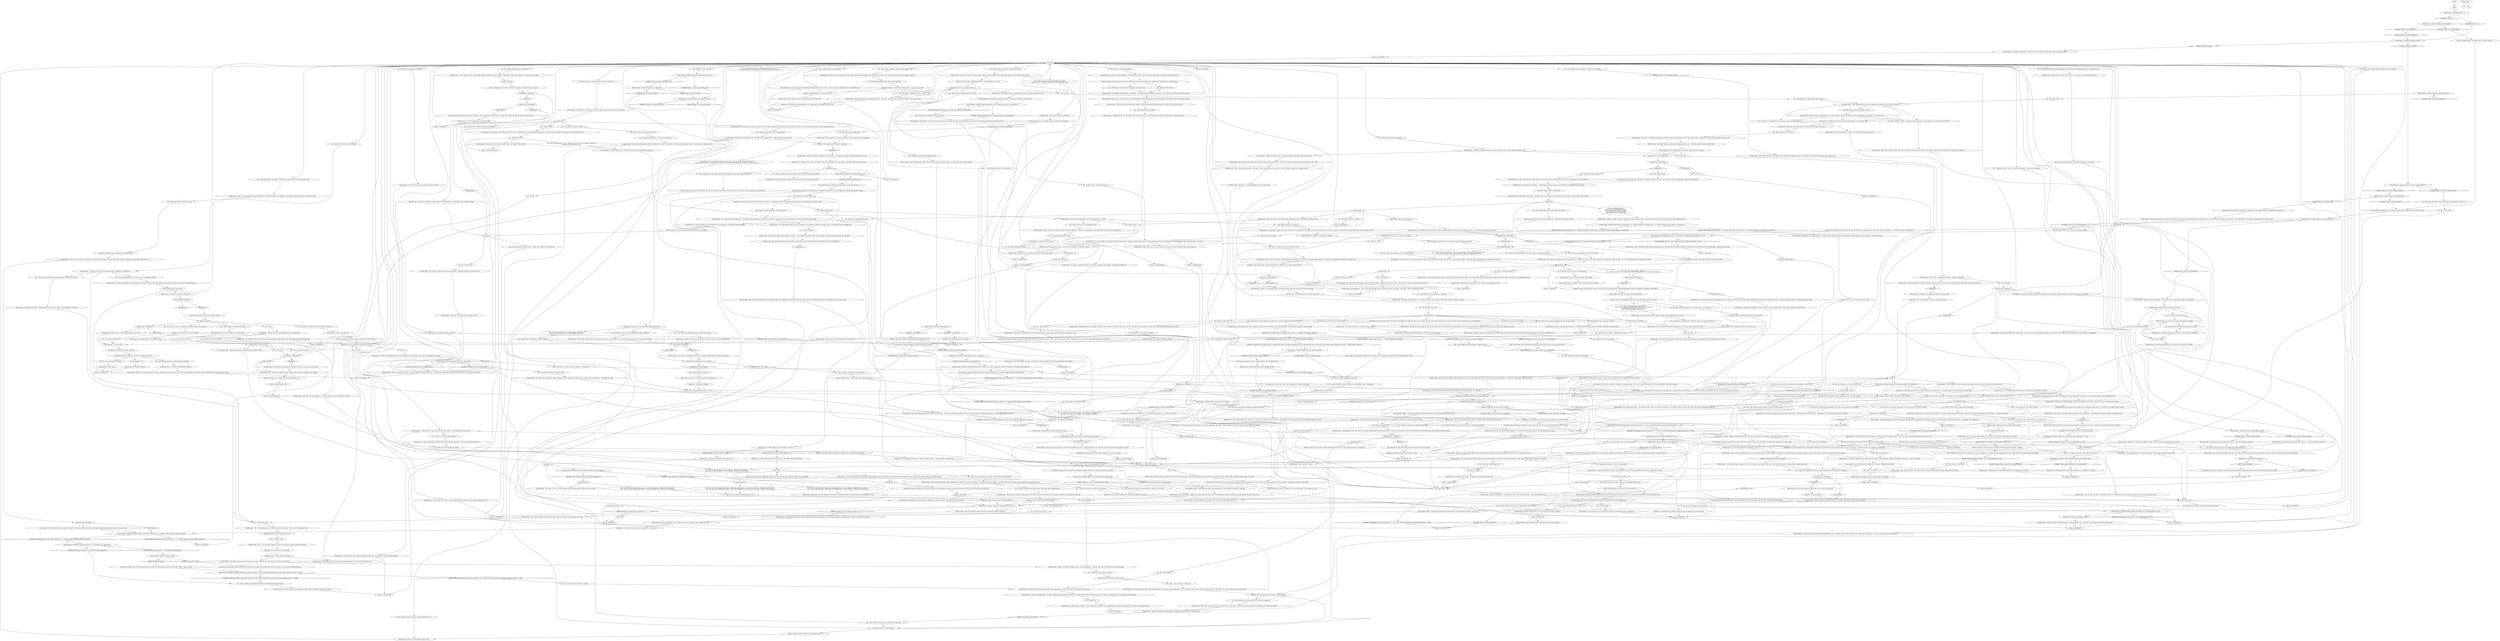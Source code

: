 # VILLAGE / WASHERWOMAN
# The Washing Woman who gives you access to the alternate sleeping location -- the shack. Includes fishing village mood and Evrart quest stuff.
# ==================================================
digraph G {
	  0 [label="START"];
	  1 [label="input"];
	  2 [label="Washerwoman: Variable[\"cargo.evrartdocument_failed_forge_one_signature\"]"];
	  3 [label="Variable[\"cargo.evrartdocument_failed_forge_one_signature\"]", shape=diamond];
	  4 [label="!(Variable[\"cargo.evrartdocument_failed_forge_one_signature\"])", shape=diamond];
	  5 [label="Jump to: [vilagehubsing]"];
	  6 [label="Logic: Around here it's probably even more common."];
	  7 [label="Washerwoman: Variable[\"village.ww_blackc_halflight_suicide\"]"];
	  8 [label="Variable[\"village.ww_blackc_halflight_suicide\"]", shape=diamond];
	  9 [label="!(Variable[\"village.ww_blackc_halflight_suicide\"])", shape=diamond];
	  10 [label="Logic: She probably heard the lieutenant's Kineema drive by."];
	  11 [label="Washerwoman: \"Are you sure you wouldn't rather stay here, get a nice, cozy fire going in the heater?\" She drops the rag into the bucket -- it's clean now. \"Seems like a better idea to me...\""];
	  12 [label="Jump to: [MAINHUB]"];
	  13 [label="Washerwoman: \"No, it's *not* like that man. With him, we called you. Right now, you just arrived by yourself. Like a raven, plucking at the window glass.\""];
	  14 [label="You: \"Have you heard a radio on the coast in the last week or so?\""];
	  15 [label="Washerwoman: \"Anything else?\" A cold breeze rushes by. The old woman smiles."];
	  16 [label="You: \"We're cops. We're hellraisers. Click, click. Bang, bang!\" (Point your finger pistols at her.)\n\"I'm a cop, *hellraiser*. Click, click. Bang, bang!\" (Point your finger pistols at her.)"];
	  17 [label="You: \"What else is on down coast?"];
	  18 [label="Washerwoman: \"Of note? The old fishmarket up on the boardwalk. But it's closed.\""];
	  19 [label="You: \"Later.\" [Leave.]"];
	  20 [label="Washerwoman: \"Welcome to the fishing village.\" She opens her eyes. \"Please lean in closer. I have cataracts.\""];
	  21 [label="Washerwoman: \"Don't make this old women regret giving the police the key to her house.\" She takes out a key from under her apron and hands it to you. \"Here.\""];
	  22 [label="Washerwoman: \"After the war it was turned into a goodwill hospital for shell-shocked veterans and folks looking for some quiet in the old sanatorium gardens.\""];
	  23 [label="Jump to: [Washerwoman: \"She nods, rinsing another piece of...\"]"];
	  24 [label="Washerwoman: \"Maybe,\" she says with unnerving calm. \"It would be easy. But right now you want something from me, right?\""];
	  25 [label="Jump to: [vilagehubsing]"];
	  26 [label="Washerwoman: \"What, you're one of those real-estate people with big plans? If you want a development opportunity, you can check out the abandoned building over at Land's End.\""];
	  27 [label="You: \"I have a possible explanation in my mind.\""];
	  28 [label="Washerwoman: \"That bad, is it?\""];
	  29 [label="Washerwoman: Variable[\"village.ww_talked_about_bullet_exit\"]"];
	  30 [label="Variable[\"village.ww_talked_about_bullet_exit\"]", shape=diamond];
	  31 [label="!(Variable[\"village.ww_talked_about_bullet_exit\"])", shape=diamond];
	  32 [label="Kim Kitsuragi: The lieutenant stops writing for a moment. He looks at you, then at the old woman."];
	  33 [label="You: \"Harrier Du Bois, but call me Harry.\""];
	  34 [label="You: \"Wait, I've been here before?\""];
	  35 [label="Washerwoman: Variable[\"village.ww_ency_blackcheck_ask_about_song\"]"];
	  36 [label="Variable[\"village.ww_ency_blackcheck_ask_about_song\"]", shape=diamond];
	  37 [label="!(Variable[\"village.ww_ency_blackcheck_ask_about_song\"])", shape=diamond];
	  38 [label="Jump to: [MAINHUB]"];
	  39 [label="You: \"Evrart wants to turn part of the village into a little youth centre.\""];
	  40 [label="Washerwoman: \"Thought so.\" The old woman inhales sharply. \"So what do the Claire brothers want this time?\""];
	  41 [label="Washerwoman: \"Aye. Lilienne's not the only one who's too trusting.\""];
	  42 [label="Washerwoman: \"Do you know who takes the cream off these deals? Real estate developers, construction companies, restaurant owners, Claire's accountants in La Delta...\""];
	  43 [label="You: \"Sounds nice.\""];
	  44 [label="Composure: The question must be prompted by your sloppy posture. Straighten you back, man."];
	  45 [label="You: \"Do you know anything about a lost jacket?\""];
	  46 [label="You: \"One of the drunks lost his and I agreed to look for it.\""];
	  47 [label="You: \"I found this jacket, but it's filthy. Could you wash it for me?\"\n\"I found that jacket I was looking for, but it's filthy. Could you wash it for me?\""];
	  48 [label="You: \"I'm sorry I couldn't warn him in time.\""];
	  49 [label="Reaction Speed: The grandmother card *will* do the trick. Last chance to turn back."];
	  50 [label="Drama: Test the waters here. Say that there's nothing to be worried about."];
	  51 [label="You: \"Evrart gave me five reál, he could easily give you fifteen. Or even fifty?\""];
	  52 [label="Empathy: He's a little relieved you're no longer in that room."];
	  53 [label="Jump to: [MAINHUB]"];
	  54 [label="Washerwoman: Variable[\"TASK.find_idiot_doom_spiral_jacket\"]"];
	  55 [label="Variable[\"TASK.find_idiot_doom_spiral_jacket\"]", shape=diamond];
	  56 [label="!(Variable[\"TASK.find_idiot_doom_spiral_jacket\"])", shape=diamond];
	  57 [label="Drama: She really believes that."];
	  58 [label="CRHUB"];
	  59 [label="You: \"I'm guessing you didn't put it there -- Ruby did.\""];
	  60 [label="Logic: She probably heard the lieutenant's Kineema drive by and it woke her up, just like it did you."];
	  61 [label="Untitled hub"];
	  62 [label="Washerwoman: \"Aye? What's this about?\" She takes out the documents and squints her eyes. \"Come now, I can't read all this scribble. Tell me what it says.\""];
	  63 [label="Jump to: [Untitled hub (03)]"];
	  64 [label="You: \"Which is it then? Apartments or electrical plant?\""];
	  65 [label="Washerwoman: \"I won't be going anywhere.\" She side-eyes the bucket full of clothes."];
	  66 [label="Washerwoman: \"Now it's your turn, mister...?\""];
	  67 [label="You: \"You got yourself a tenant!\" (Get keys to your new home.)"];
	  68 [label="You: \"Okay, but I'll be back later if I find anything *suspicious*.\"\n\"Okay, but we'll be back later if we find anything *suspicious*.\"
"];
	  69 [label="Washerwoman: IsKimHere()"];
	  70 [label="IsKimHere()", shape=diamond];
	  71 [label="!(IsKimHere())", shape=diamond];
	  72 [label="Washerwoman: \"It's okay,\" she calms you. \"What matters is we are still around. Still living our lives. Even in 'pornographic' poverty we make do...\""];
	  73 [label="You: \"The Pox? What's that?\""];
	  74 [label="Washerwoman: \"The good will ran out.\" She tightens the scarf around her neck. \"The staff left and the place was shut down. It's long gone by now.\""];
	  75 [label="Washerwoman: \"At least those who remain...\" She falls silent and turns to look over her shoulder, as though looking for someone."];
	  76 [label="Jump to: [vilagehubsing]"];
	  77 [label="Kim Kitsuragi: \"That's for the police to find out.\" The lieutenant takes out his familiar blue notebook. \"Right then, please answer each question to the best of your ability. I'm sure we have a few.\""];
	  78 [label="Washerwoman: \"I cleaned it, like I always do.\""];
	  79 [label="Half Light: She planned on fuckin' shooting herself in the goddamned head."];
	  80 [label="Washerwoman: \"No...\" She tilts her head to the side, looking up at you, deep in thought. \"She's a fighter.\""];
	  81 [label="Jump to: [MAINHUB]"];
	  82 [label="Washerwoman: Variable[\"village.has_shack\"]"];
	  83 [label="Variable[\"village.has_shack\"]", shape=diamond];
	  84 [label="!(Variable[\"village.has_shack\"])", shape=diamond];
	  85 [label="Washerwoman: \"Have you asked Lilienne about this? I won't even consider signing till I know she's on board.\" She hands the envelope back."];
	  86 [label="You: \"I changed my mind, I want you to sign the documents.\" (Give her the envelope.)"];
	  87 [label="Washerwoman: Variable[\"village.ww_wcheck_failure_counter\"] >= 1"];
	  88 [label="Variable[\"village.ww_wcheck_failure_counter\"] >= 1", shape=diamond];
	  89 [label="!(Variable[\"village.ww_wcheck_failure_counter\"] >= 1)", shape=diamond];
	  90 [label="Washerwoman: \"Wouldn't *dance* with you? Is that what you look for in a partner?\""];
	  91 [label="Washerwoman: \"You watch your tongue, boy. This village has held up much better than *some* people.\" Even with her cataracts she can pierce right through you."];
	  92 [label="You: \"I just need to be needed.\""];
	  93 [label="Kim Kitsuragi: \"You're still not saying it right.\""];
	  94 [label="Untitled hub (03)"];
	  95 [label="Washerwoman: Variable[\"village.netpicker_signature_for_washerwoman\"]"];
	  96 [label="Variable[\"village.netpicker_signature_for_washerwoman\"]", shape=diamond];
	  97 [label="!(Variable[\"village.netpicker_signature_for_washerwoman\"])", shape=diamond];
	  98 [label="Inland Empire: That's you alright. A black hound licking your own heels."];
	  99 [label="Drama: The truth, sire."];
	  100 [label="You: \"This...\" (Spread your hands.)"];
	  101 [label="Washerwoman: Variable[\"village.ww_greeting_done\"]"];
	  102 [label="Variable[\"village.ww_greeting_done\"]", shape=diamond];
	  103 [label="!(Variable[\"village.ww_greeting_done\"])", shape=diamond];
	  104 [label="Inland Empire: Relax, you're not a 'new face'. She doesn't mean you. You are an outsider. And a cop, remember?"];
	  105 [label="Washerwoman: \"And what do you think I'm doing right now, Mr. RCM?!\" The scrub brush flies into the bucket so furiously some splashes hit your face."];
	  106 [label="You: I'm not forging anything. It's dishonourable. And illegal."];
	  107 [label="You: \"Are you sure she didn't go somewhere more pleasant... and less wet?\""];
	  108 [label="Washerwoman: \"Yes, early, with the dogs -- around 8 o'clock, I think.\""];
	  109 [label="Jump to: [rubythequestions]"];
	  110 [label="Kim Kitsuragi: \"Hm...\" The lieutenant furrows his brow. He looks back to the children and sighs."];
	  111 [label="Kim Kitsuragi: \"I'm ready when you are.\" He turns his face away, toward nothing in particular."];
	  112 [label="You: \"I don't need much. This sounds just fine.\""];
	  113 [label="You: \"Who, what drunks?\""];
	  114 [label="Washerwoman: \"Sooner or later you'll see for yourself.\" She slowly shakes her head. \"Don't have to look long to find these guys.\""];
	  115 [label="You: \"I heard she was a heavy drinker with anger issues. You ever witness that kind of behaviour?\""];
	  116 [label="Washerwoman: \"Not that I know of, though she was into nice music. She once showed me a few mixtape-milieus she'd made.\" She brushes her forehead with the back of her hand. Water drips to the ground."];
	  117 [label="Washerwoman: \"Why would I do that? That's a fool's name. Are you a fool?\" Her bony finger raises before you can speak. \"Don't ridicule yourself before an old woman, officer. It's undignified.\""];
	  118 [label="You: \"No, I don't want a free room, it's not proper.\" (Stay at Whirling-in-Rags.)"];
	  119 [label="You: \"Actually, is that free room still available?\""];
	  120 [label="You: \"Oh, because you're blind, right.\""];
	  121 [label="You: \"That's what I thought.\""];
	  122 [label="Jump to: [rubythequestions]"];
	  123 [label="Washerwoman: \"What more do you want to know about that poor girl?\""];
	  124 [label="Washerwoman: CheckEquipped(\"neck_tie\")  and  Variable[\"whirling.necktie_personified\"] == true"];
	  125 [label="CheckEquipped(\"neck_tie\")  and  Variable[\"whirling.necktie_personified\"] == true", shape=diamond];
	  126 [label="!(CheckEquipped(\"neck_tie\")  and  Variable[\"whirling.necktie_personified\"] == true)", shape=diamond];
	  127 [label="Washerwoman: Variable[\"village.has_shack\"]"];
	  128 [label="Variable[\"village.has_shack\"]", shape=diamond];
	  129 [label="!(Variable[\"village.has_shack\"])", shape=diamond];
	  130 [label="Washerwoman: \"What do you expect? Police officers get put into dangerous situations all the time. Sometimes they get shot. It's a rough trade you're in.\""];
	  131 [label="Jump to: [MAINHUB]"];
	  132 [label="Washerwoman: \"A lullaby my mother used to sing. I sang it to my kids too. It's an old Samaran children's song.\""];
	  133 [label="Interfacing: You know, there could be another way. You'll need to go some place *private* and *discreet*, though... like your shack."];
	  134 [label="Composure: She is headstrong, but there's a *slight* hesitation in there... You may be able to convince her."];
	  135 [label="You: \"You can start by signing these papers. I've got a pen right here.\" (Hand her the documents.)\n\"I said, 'You can start by signing these papers.' I've got a pen right here.\" (Hand her the documents.)"];
	  136 [label="You: \"It's just a real estate deal. Nothing ominous.\""];
	  137 [label="Washerwoman: Variable[\"TASK.forge_liliennes_and_isobels_signatures\"]  or  Variable[\"village.documents_refused_to_forge\"]"];
	  138 [label="Variable[\"TASK.forge_liliennes_and_isobels_signatures\"]  or  Variable[\"village.documents_refused_to_forge\"]", shape=diamond];
	  139 [label="!(Variable[\"TASK.forge_liliennes_and_isobels_signatures\"]  or  Variable[\"village.documents_refused_to_forge\"])", shape=diamond];
	  140 [label="failureoptioz"];
	  141 [label="Suggestion: It's okay. She's emotional right now. Keep at it, wear her out."];
	  142 [label="You: \"You've got to put the kids first.\""];
	  143 [label="Washerwoman: Variable[\"village.ww_sugg_expression\"]"];
	  144 [label="Variable[\"village.ww_sugg_expression\"]", shape=diamond];
	  145 [label="!(Variable[\"village.ww_sugg_expression\"])", shape=diamond];
	  146 [label="Washerwoman: \"Are you getting a reward for it at least?\""];
	  147 [label="Kim Kitsuragi: \"That's an *excellent* question, ma'am.\""];
	  148 [label="Interfacing: Forging the signatures, of course. Was that not obvious?"];
	  149 [label="Washerwoman: \"You need to check your facts, officer.\" Her bony finger is pointing at you, soapy water dripping on the skirt. \"I said no such thing.\""];
	  150 [label="Untitled hub"];
	  151 [label="Kim Kitsuragi: \"I could use a breather, it's been another *track and field day*,\" the lieutenant says, rubbing his thigh."];
	  152 [label="Inland Empire: You could ask her about your hunch. That it was a *desperate* measure. See if she thinks Ruby fits the bill."];
	  153 [label="Kim Kitsuragi: \"Yes. That is a downside of having a 130 kilowatt engine.\" His voice is tinged with pride. \"It lets the bad guys know when you're coming.\""];
	  154 [label="Washerwoman: \"No, she was mostly silent this time. Kept to herself...\""];
	  155 [label="Washerwoman: \"She tried not to let it show, but I could tell she hadn't come to fish -- usually she likes to cast a few lines, but this time she mostly stayed in her room.\""];
	  156 [label="You: \"Isobel, you must understand, this place *needs* that construction project.\""];
	  157 [label="Washerwoman: \"I won't charge you for it. Take it as a gesture of goodwill, from the village to the RCM.\""];
	  158 [label="You: Don't bother her. [Leave.]"];
	  159 [label="Washerwoman: \"Would you now?\" She turns to him. \"I know how this world works, and it doesn't work when people tell on each other.\""];
	  160 [label="Washerwoman: \"There's not much *to* tell. People come and go. Now, was there something else?\""];
	  161 [label="Washerwoman: \"The lack of wealth is the one thing we've got in abundance.\" The woman smiles cryptically."];
	  162 [label="Jump to: [vilagehubsing]"];
	  163 [label="You: \"I'm a cop, I don't cause trouble, I take care of trouble.\""];
	  164 [label="Washerwoman: "];
	  165 [label="", shape=diamond];
	  166 [label="!()", shape=diamond];
	  167 [label="Jump to: [MAINHUB]"];
	  168 [label="Jump to: [MAINHUB]"];
	  169 [label="Washerwoman: Variable[\"village.ww_wcheck_failure_counter\"] >= 2"];
	  170 [label="Variable[\"village.ww_wcheck_failure_counter\"] >= 2", shape=diamond];
	  171 [label="!(Variable[\"village.ww_wcheck_failure_counter\"] >= 2)", shape=diamond];
	  172 [label="You: \"He was a prig who wouldn't dance with me.\""];
	  173 [label="You: \"What's going to happen to the children?\"\n\"What's going to happen to Lilienne's kids? The twins and little Lily?\"\n\"What's going to happen to little Lily?\"\n\"What's going to happen to Lilienne's twins?\""];
	  174 [label="You: \"And *then* what?\""];
	  175 [label="Washerwoman: \"Then...\" the old woman exhales. She stares at the ground, unable to finish the thought."];
	  176 [label="Washerwoman: \"Aye, officer. I certainly will.\""];
	  177 [label="You: \"There's honour in retrieving lost things.\""];
	  178 [label="Washerwoman: The old woman shakes her head slowly. She drops the rag into the bucket -- it's clean now."];
	  179 [label="Interfacing: Your call, chief."];
	  180 [label="Washerwoman: Variable[\"village.abigail_greeting_done\"]  or  Variable[\"village.idiot_greeting_done\"]  or  Variable[\"village.rosemary_made_it_to_main_hub\"]"];
	  181 [label="Variable[\"village.abigail_greeting_done\"]  or  Variable[\"village.idiot_greeting_done\"]  or  Variable[\"village.rosemary_made_it_to_main_hub\"]", shape=diamond];
	  182 [label="!(Variable[\"village.abigail_greeting_done\"]  or  Variable[\"village.idiot_greeting_done\"]  or  Variable[\"village.rosemary_made_it_to_main_hub\"])", shape=diamond];
	  183 [label="Washerwoman: \"Nothing good ever comes from paperwork, in my experience.\" She nods."];
	  184 [label="Washerwoman: \"So be careful. And don't be a hero.\""];
	  185 [label="Washerwoman: \"Aye? What's this about?\" She takes out the documents and squints her eyes. \"Come now, I can't read all this scribble. Tell me what it says.\""];
	  186 [label="Logic: That doesn't make a whole lot of sense."];
	  187 [label="Washerwoman: \"She came last Friday. Left on Monday, in a hurry...\" Her wrinkled hand kneads a blue rag in the water. \"What has she gotten herself into, that girl?\""];
	  188 [label="Washerwoman: \"Yes, it's going to be too much work for you to find her.\" She drops the rag into the bucket -- it's clean now. \"Better for you to stay here, get a nice, cosy fire going in the heater...\""];
	  189 [label="Empathy: She seems genuinely worried about her previous tenant. She's seen her hiding out from trouble before, but this seems different."];
	  190 [label="Inland Empire: Olden days were golden days. Life's lustre is lost on those who speed."];
	  191 [label="Kim Kitsuragi: \"Let's just get it out of the way as fast as we can. Contact dispatch from my Kineema and ask them to connect you to the station. Maybe they can shed some light on this.\""];
	  192 [label="Washerwoman: \"As you please.\""];
	  193 [label="You: \"Don't get me wrong, but 'bare-bones' isn't usually my style.\" (Point at yourself.)"];
	  194 [label="You: \"Who else lives in this... village?\""];
	  195 [label="Washerwoman: \"Well, there's that music. Music from across the sea.\" She scoffs. \"It started a few days ago and now it's blasting, even through the nights.\""];
	  196 [label="You: \"You're still up?\""];
	  197 [label="Washerwoman: She nods, rinsing another piece of cloth."];
	  198 [label="Washerwoman: \"My suggestion is -- don't. Don't grow any older than you already are. That's old enough.\" She smiles. \"What's troubling your mind?\""];
	  199 [label="Washerwoman: \"An uncomplicated man,\" she nods approvingly. \"I take it that means you're interested?\""];
	  200 [label="Jump to: [Washerwoman: \"She nods, rinsing another piece of...\"]"];
	  201 [label="Interfacing: You know, there could be another way. You'll need to go some place *private* and *discreet*, though. Your room in the Whirling would do..."];
	  202 [label="Washerwoman: CheckItem(\"kind_green_ape_pen\")  or  CheckItem(\"blue_oblong_pen\")"];
	  203 [label="CheckItem(\"kind_green_ape_pen\")  or  CheckItem(\"blue_oblong_pen\")", shape=diamond];
	  204 [label="!(CheckItem(\"kind_green_ape_pen\")  or  CheckItem(\"blue_oblong_pen\"))", shape=diamond];
	  205 [label="Washerwoman: \"Nothing good ever comes from paperwork, in my experience.\" She nods."];
	  206 [label="You: \"I could try to ask Evrart to pay you some money...\""];
	  207 [label="Washerwoman: \"Have some integrity. You're an officer of the law, not some fat slug's corrupt little crony.\""];
	  208 [label="Empathy: You could follow up on that, but suspect you're not going to pry much out of her."];
	  209 [label="Jump to: [MAINHUB]"];
	  210 [label="Perception (Sight): There's nobody there."];
	  211 [label="Suggestion: Wait -- Let her come to it herself."];
	  212 [label="Pain Threshold: Damn, that's cold."];
	  213 [label="You: \"I think I also met the drunks...\""];
	  214 [label="Kim Kitsuragi: \"So they don't hold services there anymore? The Ecclesiastes?\""];
	  215 [label="Suggestion: Damn, you almost had it. What was this -- a pang of conscience?"];
	  216 [label="Endurance: No. You can do it. You still have plenty of juice in you before you drop."];
	  217 [label="Perception (Sight): Behind the cinderblock houses, old pre-war ruins rise to the sky like dark palaces. The wind calls."];
	  218 [label="Washerwoman: \"Get out of here, trying to ruin my day!\" She raises her bony finger. \"And that youth centre better be a good one or you'll have trouble from me.\""];
	  219 [label="Jump to: [MAINHUB]"];
	  220 [label="Washerwoman: IsKimHere()"];
	  221 [label="IsKimHere()", shape=diamond];
	  222 [label="!(IsKimHere())", shape=diamond];
	  223 [label="Logic: Those would be the dance music enthusiasts in their tent."];
	  224 [label="You: \"Alright. Got it.\""];
	  225 [label="Washerwoman: \"As I said. It's a peninsula. There's no one there. Just ghosts and vagrants. And teenagers making out.\""];
	  226 [label="Washerwoman: \"Is there anything else I can help you with?\""];
	  227 [label="Untitled hub (03)"];
	  228 [label="Reaction Speed: Because she's blind, which you seem to have forgotten."];
	  229 [label="Washerwoman: \"Some things just don't *fly*, officer.\" She smiles a gap-toothed smile and smells the air. \"Look around. Who'd go to church here? They built it three hundred years ago, must have been nicer then...\""];
	  230 [label="Kim Kitsuragi: \"There was a murder in Martinaise.\" He points east. \"She might be a suspect. We would appreciate your help.\""];
	  231 [label="Rhetoric: She's being evasive. She knows something."];
	  232 [label="Washerwoman: IsHourBetween(21,  2)"];
	  233 [label="IsHourBetween(21,  2)", shape=diamond];
	  234 [label="!(IsHourBetween(21,  2))", shape=diamond];
	  235 [label="Washerwoman: \"Yes. I can't really sleep anymore. Only a few hours a night. It happens when you grow older...\" She sloshes the water in the bucket around for a bit."];
	  236 [label="Washerwoman: \"How would I know? She's a gruff one, but not violent. She doesn't go around toting a gun.\" She looks back toward her shack, thinking."];
	  237 [label="You: \"It feels like I've heard the name somewhere, but tell me more.\""];
	  238 [label="Washerwoman: \"Not much...\" She replies and wipes her forehead. \"There's the abandoned church -- the Dolorian Church of Humanity. It's been there since before my time even.\""];
	  239 [label="Jump to: [rubythequestions]"];
	  240 [label="Washerwoman: IsKimHere()"];
	  241 [label="IsKimHere()", shape=diamond];
	  242 [label="!(IsKimHere())", shape=diamond];
	  243 [label="Washerwoman: \"Oh, of course. Last time we saw you around here was... twelve years ago. You also came to take care of trouble then. Which you *did*... but, still, in Martinaise you're considered an ill omen.\""];
	  244 [label="Washerwoman: \"No, not you personally. I meant the RCM. Some of the men got into a fight, one of them killed another. Locked himself in that woodshed over there,\" she points to the building behind her."];
	  245 [label="You: \"Why?\""];
	  246 [label="You: \"What kind of an ill omen are we talking about?\""];
	  247 [label="Suggestion: Should you try *THE EXPRESSION* on her?"];
	  248 [label="Jump to: [MAINHUB]"];
	  249 [label="Authority: She acknowledges you as her equal."];
	  250 [label="Washerwoman: \"No! They're good kids. I brought them up the right way.\" There's a note of defiance in her voice."];
	  251 [label="Washerwoman: \"Well, I imagine they'll grow up and leave, too.\""];
	  252 [label="Savoir Faire: This is a cool moment. It needs a cool thing to be said."];
	  253 [label="Washerwoman: IsKimHere()"];
	  254 [label="IsKimHere()", shape=diamond];
	  255 [label="!(IsKimHere())", shape=diamond];
	  256 [label="Inland Empire: Perhaps the mysterious music is somehow connected to the case? A rusálka, or a half-demonic *apsara*, singing..."];
	  257 [label="you"];
	  258 [label="Washerwoman: CheckItem(\"key_coast_home\")"];
	  259 [label="CheckItem(\"key_coast_home\")", shape=diamond];
	  260 [label="!(CheckItem(\"key_coast_home\"))", shape=diamond];
	  261 [label="Suggestion: Ask her about lodgings..."];
	  262 [label="You: \"When was this?\""];
	  263 [label="Kim Kitsuragi: \"A bullet?\" The lieutenant turns to you and gives you a little nod, then turns to the washerwoman:"];
	  264 [label="Logic: Interesting. You could look into this *ruckus*, if you have the time."];
	  265 [label="Washerwoman: \"Aye, that you are, dark Omen -- help yourselves and your organization. Help the storm clouds gather on the horizon...\" She shakes her head."];
	  266 [label="Jump to: [Washerwoman: \"\"Don't make an old woman regret ope...\"]"];
	  267 [label="Washerwoman: Variable[\"village.ww_greeting_done\"]"];
	  268 [label="Variable[\"village.ww_greeting_done\"]", shape=diamond];
	  269 [label="!(Variable[\"village.ww_greeting_done\"])", shape=diamond];
	  270 [label="Jump to: [Untitled hub]"];
	  271 [label="Washerwoman: \"Me? No one. Just an old washerwoman. Mother called me Isobel, if that's what you're asking. And my married name is Sadie.\""];
	  272 [label="You: \"I'm not sure it's appropriate for the RCM to accept free accommodations.\""];
	  273 [label="Washerwoman: The old woman shrugs. \"Or don't. It's your choice. No skin off my teeth.\""];
	  274 [label="Washerwoman: \"You best not be plotting another revolution under my roof,\" she mumbles. \"We barely got through the last one... But the room -- do you want it?\""];
	  275 [label="Washerwoman: \"Any day now.\" Her eyes turn to the sky. \"I'm sure of it. Are you interested or not?\""];
	  276 [label="Washerwoman: \"Although I guess she was pretty handy with the mechanical and technical stuff. Even fixed the heater in the shack. You should be thankful for that.\""];
	  277 [label="stufftosay"];
	  278 [label="You: \"I *am* an ill omen, alright.\" (Proceed.)\n\"I am *totally* an ill omen. It's exactly what I've been telling everyone. The end is here.\" (Proceed.)"];
	  279 [label="Washerwoman: \"Your mind just flips back and forth, doesn't it... what are they about *exactly*?\""];
	  280 [label="Washerwoman: \"That the best you can say about your *partner*? Sounds like it wasn't working out.\""];
	  281 [label="You: \"Guy was cramping my style. Every superstar goes solo in the end.\""];
	  282 [label="Washerwoman: \"Aye, they're good kids. I brought them up the right way.\" There's a touch of pride in her voice."];
	  283 [label="You: \"It's not for me. I'm on a *philosophical* journey to fetch it for someone.\""];
	  284 [label="Washerwoman: IsKimHere()"];
	  285 [label="IsKimHere()", shape=diamond];
	  286 [label="!(IsKimHere())", shape=diamond];
	  287 [label="You: (Say the cool thing.) \"Let's rock with our cock.\""];
	  288 [label="Interfacing: It will be good, I promise."];
	  289 [label="You: No, I don't wanna resort to forgery."];
	  290 [label="Untitled hub (02)"];
	  291 [label="You: \"Will you sign the papers? Right where the squiggly line is. For the children?\" (Hand her the documents.)\n\"I said 'Will you sign the papers?' Right where the squiggly line is. For the children?\" (Hand her the documents.)"];
	  292 [label="Jump to: [Washerwoman: \"The woman next to a bucket of cloth...\"]"];
	  293 [label="Empathy: He's not dissatisfied with you, but with himself."];
	  294 [label="Washerwoman: Variable[\"village.washerwoman_asked_about_lilienne\"]  or  Variable[\"village.netpicker_greeting_done\"]"];
	  295 [label="Variable[\"village.washerwoman_asked_about_lilienne\"]  or  Variable[\"village.netpicker_greeting_done\"]", shape=diamond];
	  296 [label="!(Variable[\"village.washerwoman_asked_about_lilienne\"]  or  Variable[\"village.netpicker_greeting_done\"])", shape=diamond];
	  297 [label="Washerwoman: \"She's right over there.\" She points towards the jetty. \"The dark-haired woman, leaning over the railing.\""];
	  298 [label="Washerwoman: \"Here? For you?\" She lets out a dry chortle. \"No, officer. The only money we have here is some coins the drunks tried hiding from their women -- and then forgot about.\""];
	  299 [label="Rhetoric: She is not impressed by a cop running errands for a local big wig. Not at all."];
	  300 [label="Interfacing: Oh yes... of course. And illegal too! Forget it!"];
	  301 [label="Washerwoman: \"Must say, I'm proud of this one,\" she nods, handing the jacket back to you. \"It's pretty nice underneath all that filth. I hope it'll have an easier life in your hands.\""];
	  302 [label="You: \"The world.\""];
	  303 [label="You: \"You're right, this place is huge. She's a needle in a haystack.\"\n\"But that place is huge. She's a needle in a haystack.\""];
	  304 [label="Washerwoman: Variable[\"plaza.kineema_found_out_what_tore_you_from_slumber\"]"];
	  305 [label="Variable[\"plaza.kineema_found_out_what_tore_you_from_slumber\"]", shape=diamond];
	  306 [label="!(Variable[\"plaza.kineema_found_out_what_tore_you_from_slumber\"])", shape=diamond];
	  307 [label="You: \"Enough about Ruby, I had other questions...\""];
	  308 [label="Washerwoman: The old woman still hums her unknown song. She opens her eyes to acknowledge your presence."];
	  309 [label="You: \"Are you *sure* you didn't hear any radio playing?\""];
	  310 [label="Jump to: [MAINHUB]"];
	  311 [label="You: \"What is in this fishing village?\""];
	  312 [label="Washerwoman: \"This is my little cinderblock town.\" She nods with a wrinkled smile. \"I know what goes on around here.\""];
	  313 [label="You: \"Anything else of note?\""];
	  314 [label="You: \"Why do you think she left the bullet there?\""];
	  315 [label="You: \"Did she have any technical equipment with her, like radio stuff?\""];
	  316 [label="Visual Calculus: It's a peninsula. She might be *trapped*."];
	  317 [label="Washerwoman: \"No one is using it and god knows it's not much anyway.\" She tilts her head on the side, pondering over something. \"You can stay there.\""];
	  318 [label="Washerwoman: \"He's a sharp one,\" she says to herself and runs her hand across the washboard."];
	  319 [label="You: \"'I see. You know something, but you've decided not to tell us.\""];
	  320 [label="Washerwoman: \"An old military hospital and its surroundings.\" She looks toward the buildings to the south. \"Or it used to be, during the time of the Suzerain.\""];
	  321 [label="You: \"I think I'm in the process of finding myself again.\""];
	  322 [label="Washerwoman: \"I'm sure you did,\" she says with a peculiar smile and nods. \"Nature keeps them in rotation. A new face pops up every now and then and an old one disappears and is forgotten. This is who we are.\""];
	  323 [label="You: \"Okay, thanks, I've heard enough.\""];
	  324 [label="Hand/Eye Coordination: Your hand twitches. A single bullet hidden from sight. Remember the way it slides into the barrel. The muzzle of the loaded weapon pointed at your heart -- it feels familiar, doesn't it?"];
	  325 [label="Washerwoman: \"She's a good girl, whatever she's gotten herself mixed up in.\""];
	  326 [label="Washerwoman: Variable[\"village.ww_ruby_exit_seen\"]"];
	  327 [label="Variable[\"village.ww_ruby_exit_seen\"]", shape=diamond];
	  328 [label="!(Variable[\"village.ww_ruby_exit_seen\"])", shape=diamond];
	  329 [label="You: \"What he said. We're cops: We don't cause trouble, we take care of trouble.\""];
	  330 [label="Washerwoman: \"I'm sorry there's not a lot of room to park your motor carriage. And not a lot of houses. Or a lot of people. My kids are long gone... searching for treasure. So are others'.\""];
	  331 [label="Washerwoman: Variable[\"village.ww_ency_southsamaran\"]"];
	  332 [label="Variable[\"village.ww_ency_southsamaran\"]", shape=diamond];
	  333 [label="!(Variable[\"village.ww_ency_southsamaran\"])", shape=diamond];
	  334 [label="Washerwoman: \"I see Lilienne's name is already here. Tsk, tsk. The girl is too trusting. Either way, I won't sign Union papers.\" She hands the envelope back to you."];
	  335 [label="Washerwoman: \"'Surrender to the Night',\" she replies, slowly rocking back and forth."];
	  336 [label="Washerwoman: Variable[\"whirling.klaasje_tried_the_expression\"] == true  and  Variable[\"whirling.mirror_stopped_expression\"] == false"];
	  337 [label="Variable[\"whirling.klaasje_tried_the_expression\"] == true  and  Variable[\"whirling.mirror_stopped_expression\"] == false", shape=diamond];
	  338 [label="!(Variable[\"whirling.klaasje_tried_the_expression\"] == true  and  Variable[\"whirling.mirror_stopped_expression\"] == false)", shape=diamond];
	  339 [label="Washerwoman: \"What do you mean, 'what's going to happen'? They're gonna grow up, of course...\""];
	  340 [label="You: \"They didn't end up like the moribund alcoholics?\" (Point to the drunks.)"];
	  341 [label="Washerwoman: \"Good for you. Can't expect to receive help if you're not helpful in return. A fine arrangement, that.\""];
	  342 [label="You: \"You rented the room to her?\""];
	  343 [label="Reaction Speed: Then how does she know you're here?"];
	  344 [label="Composure: She doesn't seem surprised by this sudden twist."];
	  345 [label="Jump to: [MAINHUB]"];
	  346 [label="Perception (Taste): Tastes like soap. Unsurprisingly."];
	  347 [label="You: \"No, not right now.\""];
	  348 [label="Washerwoman: \"As I've done before when she's been in trouble, or just looking for solitude. I've made it clear -- we welcome all kinds of people here.\""];
	  349 [label="Washerwoman: \"Yes, let's hear those other questions.\" She looks around as spring snow starts falling -- lightly on the fishing village."];
	  350 [label="You: \"This is like when that man locked himself in the woodshed. We just need to help her come out.\""];
	  351 [label="Washerwoman: \"A radio? Hah -- no, we play no radio here. There is one in the shack, but it's never used.\""];
	  352 [label="You: \"We good, Kim?\""];
	  353 [label="Washerwoman: \"These ears know every sound that belongs to this coast. I would know if I heard anything different.\""];
	  354 [label="You: \"I get the feeling you're leaving stuff out. What else is going on?\""];
	  355 [label="Authority: No one? There's something about her... She's definitely not a 'no one'."];
	  356 [label="You: \"Uh, what if I don't want to?\""];
	  357 [label="Washerwoman: \"I still have a golden ear. Come-come.\" She beckons you toward her."];
	  358 [label="Washerwoman: \"Why, I guess I will, Harry. Aye, it just rolls off the tongue. I used to know a Harry. Strong lad, but dumb as a rock.\""];
	  359 [label="You: \"What happened to the hospital?\""];
	  360 [label="Kim Kitsuragi: \"I wouldn't worry about that, ma'am. We're persistent.\""];
	  361 [label="You: \"Lieutenant double-yefreitor Harrier Du Bois.\""];
	  362 [label="Washerwoman: \"No, you're not. I've seen you around here before. Twelve years ago. You didn't raise any hell -- you were quite helpful, actually. But, still, in Martinaise you're considered an ill omen.\""];
	  363 [label="Washerwoman: \"Ah, look at me ramble on.\" She waves her hand. \"What brings you to us?\""];
	  364 [label="Washerwoman: \"I don't believe that. Police showing up here, collecting signatures -- this has Union written all over it.\""];
	  365 [label="Washerwoman: \"Still, I'm sorry to hear about your partner. He seemed to be a decent enough sort.\""];
	  366 [label="Authority: She's got a couple of ranks herself. Honoured chief and so on."];
	  367 [label="Washerwoman: \"Oh, aye, must be *real* important from the sound of it...\""];
	  368 [label="You: (Lie.) \"Yes.\""];
	  369 [label="You: \"Nothing. What did you say?\""];
	  370 [label="You: Okay, forgery it is."];
	  371 [label="Untitled hub"];
	  372 [label="Kim Kitsuragi: \"You didn't put it there, did you? *She* did.\""];
	  373 [label="Washerwoman: \"Like I said,\" her tone sharpens, \"it's an old *children's* song. You don't have to like it.\""];
	  374 [label="Washerwoman: CheckItem(\"white_envelope_lilienne_signed\")"];
	  375 [label="CheckItem(\"white_envelope_lilienne_signed\")", shape=diamond];
	  376 [label="!(CheckItem(\"white_envelope_lilienne_signed\"))", shape=diamond];
	  377 [label="Washerwoman: \"Yes,\" she replies, slowly nodding. \"You do that. Can't let fat Mr. Claire down now, can you?\""];
	  378 [label="Encyclopedia: True. She only said she wouldn't even *consider* signing before Lilienne."];
	  379 [label="Washerwoman: Variable[\"village.ww_empathy_kim_doesnt_like_shack\"] == true"];
	  380 [label="Variable[\"village.ww_empathy_kim_doesnt_like_shack\"] == true", shape=diamond];
	  381 [label="!(Variable[\"village.ww_empathy_kim_doesnt_like_shack\"] == true)", shape=diamond];
	  382 [label="Volition: Should he? This environment encourages one thing and one thing only -- drinking."];
	  383 [label="Jump to: [MAINHUB]"];
	  384 [label="Jump to: [Washerwoman: \"\"Well, hand it over then and I'll s...\"]"];
	  385 [label="You: \"I was asked to get your signature.\" (Hand her the envelope.)"];
	  386 [label="You: \"That's useful information. Thanks.\""];
	  387 [label="You: \"Must be exciting for you, Kim. Calling the station you're *accidentally* tuned into.\"\n\"Ready to meet your heroes, Kim?\""];
	  388 [label="shackingithub"];
	  389 [label="Empathy: She's not telling you all she knows. Keep her talking."];
	  390 [label="Washerwoman: \"Quite a handle you got there.\" The old woman nods, with evident respect. \"So many titles. One of them *double*.\""];
	  391 [label="Washerwoman: \"Then all's not lost,\" she replies, smoothing a wrinkle in her skirt. \"As you can see, even in 'pornographic' poverty people make do...\""];
	  392 [label="Washerwoman: Variable[\"village.ww_blackc_handeye_suicide\"]"];
	  393 [label="Variable[\"village.ww_blackc_handeye_suicide\"]", shape=diamond];
	  394 [label="!(Variable[\"village.ww_blackc_handeye_suicide\"])", shape=diamond];
	  395 [label="You: \"I had a few more questions about Ruby...\""];
	  396 [label="Washerwoman: IsKimHere()"];
	  397 [label="IsKimHere()", shape=diamond];
	  398 [label="!(IsKimHere())", shape=diamond];
	  399 [label="Washerwoman: Variable[\"village.ww_altgreet_singing_reaction\"]"];
	  400 [label="Variable[\"village.ww_altgreet_singing_reaction\"]", shape=diamond];
	  401 [label="!(Variable[\"village.ww_altgreet_singing_reaction\"])", shape=diamond];
	  402 [label="You: \"This is no time for jokes. Can't you see I'm in pain?\""];
	  403 [label="Washerwoman: Variable[\"village.ww_whitecheck_rhetoric_convince\"]"];
	  404 [label="Variable[\"village.ww_whitecheck_rhetoric_convince\"]", shape=diamond];
	  405 [label="!(Variable[\"village.ww_whitecheck_rhetoric_convince\"])", shape=diamond];
	  406 [label="Suggestion: It's really in her best interest to listen to you. You *know* how the world works."];
	  407 [label="Suggestion: Maybe just look at her with big pleading eyes?"];
	  408 [label="Washerwoman: \"I won't be around much longer, anyway. Not with the dampness in my bones.\" She looks at her knees. \"If they want to take a chance, who am I to stop them?\""];
	  409 [label="signitsingit"];
	  410 [label="Electrochemistry: And risk fleshly contact with this old crone? Spare yourself!"];
	  411 [label="You: \"Are they here now?\""];
	  412 [label="Half Light: You have her! Now twist the knife..."];
	  413 [label="missing_jacketing"];
	  414 [label="Conceptualization: She makes it sound like losing one's name was as common as a mid-life crisis."];
	  415 [label="Shivers: Between here and Jamrock, a dusty sea of old trees, all covered in industrial soot. Small houses under them, an overgrown park..."];
	  416 [label="Logic: Ruby was here. You know it."];
	  417 [label="Washerwoman: \"Lilienne is tough.\" She nods. \"Tougher than the men here at least. If it wasn't for her and the kids, this place wouldn't have a spark of life left.\""];
	  418 [label="Washerwoman: \"Your mind just flips back and forth, doesn't it... what are they about *exactly*?\""];
	  419 [label="Jump to: [MAINHUB]"];
	  420 [label="Washerwoman: IsKimHere()"];
	  421 [label="IsKimHere()", shape=diamond];
	  422 [label="!(IsKimHere())", shape=diamond];
	  423 [label="Empathy: He did not like that."];
	  424 [label="Washerwoman: IsMorning()"];
	  425 [label="IsMorning()", shape=diamond];
	  426 [label="!(IsMorning())", shape=diamond];
	  427 [label="Savoir Faire: You need to look into these shacks. Especially hers."];
	  428 [label="You: \"You said she left on Monday?\""];
	  429 [label="You: \"Did she talk to you much this time?\""];
	  430 [label="Jump to: [MAINHUB]"];
	  431 [label="Encyclopedia: When Vaasan communist revolutionary Ignus Nilsen was in hiding, he stayed in a hut on the boreal plateau for ten months."];
	  432 [label="You: \"Goodbye, I'm off.\" [Leave.]"];
	  433 [label="You: \"Have you seen a woman named Ruby around here?\"\n\"Have you seen a red-haired woman named Ruby around the coast?\""];
	  434 [label="You: \"Why was there a bullet under the floorboards of your shack?\""];
	  435 [label="Washerwoman: \"'This *shit*?\" Her eyes with their cataracts look at you. \"I'm not going to do your work for you, just because you've got a potty mouth.\""];
	  436 [label="Kim Kitsuragi: \"Well, if you're not in the hostel in the morning, I'll know where to find you.\" He looks around and adds: \"Here. In a shack.\""];
	  437 [label="You: \"That doesn't make any sense.\""];
	  438 [label="You: \"Maybe I should stay lost. Just move here and... disappear completely.\""];
	  439 [label="Washerwoman: She nods and raises her unseeing eyes. \"What are you interested in then?\""];
	  440 [label="Washerwoman: \"And now *suspicious*-looking people are sneaking around the church. I don't like that.\""];
	  441 [label="You: \"Who'd want to come to a fishmarket here?\""];
	  442 [label="Jump to: [MAINHUB]"];
	  443 [label="You: \"What is she like, Ruby?\""];
	  444 [label="You: \"It's an exit plan.\""];
	  445 [label="Jump to: [rubythequestions]"];
	  446 [label="makehubsprettier"];
	  447 [label="Washerwoman: \"Oh, the usual. Dark tidings. Black hound.\""];
	  448 [label="Encyclopedia: There's a gap where the name of that song should be. You should ask her about it, right now!"];
	  449 [label="You: \"Uh, no. It's... someone else altogether.\""];
	  450 [label="You: \"So it was a test?\""];
	  451 [label="You: \"You got to be smart, read the fine print, think ahead, look for opportunities...\""];
	  452 [label="You: \"Oh. Well, let me know if that changes. Let's talk about something else.\"\n\"Oh. Well, let us know if that changes. We're looking for a fugitive.\"
"];
	  453 [label="Kim Kitsuragi: \"I see, ma'am.\" The lieutenant turns to you. \"I hope you don't mind if we look around anyway.\""];
	  454 [label="You: \"No.\""];
	  456 [label="Physical Instrument: Not a quitter. Like you sometimes get, son."];
	  457 [label="Washerwoman: \"Heh...\" Not a muscle moves in the wrinkled face. \"I'd like to see him try. If anything, *I* am gonna muscle *him* out with construction noise.\""];
	  458 [label="Washerwoman: Variable[\"village.washerwoman_conze_loosing_your_name_is_common_here\"]"];
	  459 [label="Variable[\"village.washerwoman_conze_loosing_your_name_is_common_here\"]", shape=diamond];
	  460 [label="!(Variable[\"village.washerwoman_conze_loosing_your_name_is_common_here\"])", shape=diamond];
	  461 [label="Drama: Sire, she doesn't believe things will ever improve around here."];
	  462 [label="Jump to: [MAINHUB]"];
	  463 [label="Washerwoman: IsKimHere()"];
	  464 [label="IsKimHere()", shape=diamond];
	  465 [label="!(IsKimHere())", shape=diamond];
	  466 [label="Jump to: [MAINHUB]"];
	  467 [label="Washerwoman: \"No.\""];
	  468 [label="Kim Kitsuragi: \"Did she talk to you much during her last stay?\""];
	  469 [label="Washerwoman: IsTHCPresent(\"communist\")"];
	  470 [label="IsTHCPresent(\"communist\")", shape=diamond];
	  471 [label="!(IsTHCPresent(\"communist\"))", shape=diamond];
	  472 [label="Washerwoman: The woman next to a bucket of clothes hums an odd melody. Her eyes are closed."];
	  473 [label="Conceptualization: The place is so pornographically poor it's not even funny."];
	  474 [label="You: \"Wait, hold on, you're just *giving* it to me?\""];
	  475 [label="You: \"One more time: I can just *have* the room?\""];
	  476 [label="Washerwoman: \"And now you know everything there is to know about this coast.\" She drops a bar of soap into the bucket with a splash."];
	  477 [label="Washerwoman: \"Nothing of the sort.\" She shakes her head. \"Sure, she was no stranger to the bottle... she fit in, that way. But I only knew her to have a beer on the beach while watching the sunset...\""];
	  478 [label="Washerwoman: \"Your parents must have had big plans for you.\" She pauses, measuring you up and down. \"Wonder if you measured up?\""];
	  479 [label="Jump to: [MAINHUB]"];
	  480 [label="Washerwoman: \"Because you're an *ill omen*. But you're still welcome here as long as men with guns aren't chasing you. And maybe even then, because that's the kind of fishing village we've built.\""];
	  481 [label="Washerwoman: IsKimHere()"];
	  482 [label="IsKimHere()", shape=diamond];
	  483 [label="!(IsKimHere())", shape=diamond];
	  484 [label="Jump to: [stufftosay]"];
	  485 [label="Washerwoman: \"Our tenant, the policeman. I hope the waves don't keep you up at night. What can I help you with?\""];
	  486 [label="Jump to: [MAINHUB]"];
	  487 [label="You: \"What is the song you're humming?\""];
	  488 [label="You: \"I got Lilienne's signature. Will you sign the papers now?\""];
	  489 [label="Washerwoman: \"Aye, even *I* can see that. I told you not to bring your trouble with you, policeman. We've got troubles of our own here...\""];
	  490 [label="Washerwoman: Variable[\"tc.rank_known\"]"];
	  491 [label="Variable[\"tc.rank_known\"]", shape=diamond];
	  492 [label="!(Variable[\"tc.rank_known\"])", shape=diamond];
	  493 [label="Washerwoman: \"What? You're fetching someone's missing laundry *free of charge*? Do you not have anything better to do?\""];
	  494 [label="Variable[\"village.ww_said_savoir_faire_cool_thing\"]"];
	  495 [label="Variable[\"village.ww_said_savoir_faire_cool_thing\"]", shape=diamond];
	  496 [label="!(Variable[\"village.ww_said_savoir_faire_cool_thing\"])", shape=diamond];
	  497 [label="You: \"Okay -- let's rock with our cock*s* out!\""];
	  498 [label="You: \"You can start by signing these papers. Where the squiggly line is. I've got a pen right here.\" (Hand her the documents.)\n\"I said, 'You can start by signing these papers.' Where the squiggly line is. I've got a pen right here.\" (Hand her the documents.)"];
	  499 [label="Washerwoman: Variable[\"boardwalk.feld_mural_first_greet\"]"];
	  500 [label="Variable[\"boardwalk.feld_mural_first_greet\"]", shape=diamond];
	  501 [label="!(Variable[\"boardwalk.feld_mural_first_greet\"])", shape=diamond];
	  502 [label="Savoir Faire: Under carts, boats, in little boxes. It's not hard to find."];
	  503 [label="Inland Empire: Does this *feel* like a *good* thing though?"];
	  504 [label="Jump to: [MAINHUB]"];
	  505 [label="You: \"Wait, you promised!\""];
	  506 [label="Jump to: [MAINHUB]"];
	  507 [label="Washerwoman: \"Suit yourself,\" replies the old woman and shrugs. \"Patience obviously isn't your strong suit.\""];
	  508 [label="Washerwoman: Variable[\"village.ruby_bullet_inland_suicide\"]  or  Variable[\"village.bullet_empathy\"]"];
	  509 [label="Variable[\"village.ruby_bullet_inland_suicide\"]  or  Variable[\"village.bullet_empathy\"]", shape=diamond];
	  510 [label="!(Variable[\"village.ruby_bullet_inland_suicide\"]  or  Variable[\"village.bullet_empathy\"])", shape=diamond];
	  511 [label="You: \"Was there anything else there?\""];
	  512 [label="Suggestion: This Ruby is an old-lady whisperer. She knows how to work the village elder -- unlike you."];
	  513 [label="You: \"What do you mean?\""];
	  514 [label="MAINHUB"];
	  515 [label="Kim Kitsuragi: \"I'm ready when you are.\" He turns to the old woman. \"Thank you, ma'am.\""];
	  516 [label="Jump to: [MAINHUB]"];
	  517 [label="You: \"Where could someone stay around here?\""];
	  518 [label="You: (Nod.) \"This could be the first chapter of my rags-to-riches memoir.\""];
	  519 [label="Washerwoman: \"No one, that's why it's closed.\" After a long pause, she adds, \"It was once a bustling place, back when I was young and so was everyone else...\""];
	  520 [label="You: \"God dammit, I know you know something. This shit is important!\""];
	  521 [label="Washerwoman: \"I don't know... further up the coast. She tried to leave quietly but the hinges on that door screech like a cat in heat -- woke me up. I heard her rushing in those heavy boots, heading up north.\""];
	  522 [label="Washerwoman: \"Tut, tut. Don't be shy now. It's going to be alright.\""];
	  523 [label="Washerwoman: Variable[\"village.ww_carriage_exit_seen\"]"];
	  524 [label="Variable[\"village.ww_carriage_exit_seen\"]", shape=diamond];
	  525 [label="!(Variable[\"village.ww_carriage_exit_seen\"])", shape=diamond];
	  526 [label="You: \"My name is... Raphaël Ambrosius Costeau.\" (Sigh.)"];
	  527 [label="You: \"I lost my name.\""];
	  528 [label="You: \"There's this guy -- Garte -- who makes me give him money *every night* just so I don't die out in the cold.\""];
	  529 [label="Jump to: [MAINHUB]"];
	  530 [label="Washerwoman: \"Aye.\" Her eyes grow wide with glee. \"Sometimes it's as though I've also gotten lost inside this nameless nothing.\""];
	  531 [label="Washerwoman: \"Now the area is criss-crossed with nameless streets and makeshift cinderblock houses. Shacks as far as the eye can see.\""];
	  532 [label="You: \"I'm not really interested in town drunks, but thanks.\""];
	  533 [label="Jump to: [rubythequestions]"];
	  534 [label="You: \"We're cops. We're hellraisers. Click, click. Bang, bang!\""];
	  535 [label="Washerwoman: \"Cops bribing citizens? Doesn't it usually go the other way around?\" She doesn't wait for your reply."];
	  536 [label="Washerwoman: \"What you'll find is poverty and abandon.\" She grins. \"Not much of a threat you've got there.\""];
	  537 [label="Washerwoman: \"I've heard that pitch before plenty. 'Building this, building that, new jobs, new blood...'\" She shakes her head in disdain. \"Somehow the people here always end up holding the short end of the stick.\""];
	  538 [label="You: \"He was alright.\""];
	  539 [label="You: \"I met Lilienne already.\"\n\"I met Lilienne and her kids already.\"\n\"I met Lilienne and her daughter already.\"\n\"I met Lilienne and her twins already.\"\n\"I met Lilienne and her twins already.\""];
	  540 [label="Washerwoman: \"No...\" the old woman says, her cloudy eyes darting sideways. \"They moved to Faubourg for work.\""];
	  541 [label="Washerwoman: IsKimHere()"];
	  542 [label="IsKimHere()", shape=diamond];
	  543 [label="!(IsKimHere())", shape=diamond];
	  544 [label="Washerwoman: \"Gone and hid things in there...\" She shakes her head. \"She's usually a good tenant. And not a *stupid* one either.\""];
	  545 [label="Kim Kitsuragi: \"What did you say.\" The lieutenant gives you a puzzled look."];
	  546 [label="Kim Kitsuragi: \"What?\""];
	  547 [label="Washerwoman: Variable[\"TASK.forge_liliennes_and_isobels_signatures\"]  and  Variable[\"TASK.forge_liliennes_and_isobels_signatures_done\"] == false"];
	  548 [label="Variable[\"TASK.forge_liliennes_and_isobels_signatures\"]  and  Variable[\"TASK.forge_liliennes_and_isobels_signatures_done\"] == false", shape=diamond];
	  549 [label="!(Variable[\"TASK.forge_liliennes_and_isobels_signatures\"]  and  Variable[\"TASK.forge_liliennes_and_isobels_signatures_done\"] == false)", shape=diamond];
	  550 [label="Suggestion: She wanted to talk to her, as they usually do. But she was brooding."];
	  551 [label="You: \"About the document you signed... Evrart plans to muscle you out with construction noise.\""];
	  552 [label="Washerwoman: \"I wield an army of drunks.\" A clever smile passes her face. \"Do not underestimate the effect of such a force if it's pointed to the right direction.\""];
	  553 [label="Jump to: [MAINHUB]"];
	  554 [label="Electrochemistry: Yum yum. It's not a shack nor a room nor a lodging -- it's a spiral staircase disappearing into bliss. Empty bottles on the floor, maybe some baggies..."];
	  555 [label="Kim Kitsuragi: You catch the lieutenant's side-glance, but he doesn't say anything."];
	  556 [label="Volition: Hell yeah!"];
	  557 [label="Physical Instrument: No, we must run around ceaselessly. It would be torture to stay put."];
	  558 [label="You: \"Kim, she must have heard your Kineema.\""];
	  559 [label="Jump to: [rubythequestions]"];
	  560 [label="Untitled hub"];
	  561 [label="Washerwoman: \"Nay, I haven't *seen* anyone lately.\""];
	  562 [label="You: \"Now this is real Revacholian hospitality. That Garte must be half-kipt or something.\""];
	  563 [label="Washerwoman: \"Before you get to the church, there's some ruins -- an apartment complex, or some kind of electrical plant... Run down bunch of houses, empty.\""];
	  564 [label="You: \"This isn't about the Union, you know. You don't have to worry about retaliation.\""];
	  565 [label="You: \"This place is pornographically poor.\""];
	  566 [label="Perception (Hearing): The buzz of electric lights blends together with the slow rumble of ocean waves at night."];
	  567 [label="Washerwoman: \"Don't make an old woman regret opening her house to the police.\" A key appears from under her apron. She hands it to you."];
	  568 [label="Washerwoman: Variable[\"village.ww_blackc_reaction_ruby\"]"];
	  569 [label="Variable[\"village.ww_blackc_reaction_ruby\"]", shape=diamond];
	  570 [label="!(Variable[\"village.ww_blackc_reaction_ruby\"])", shape=diamond];
	  571 [label="Washerwoman: \"Oh?\" Her expression betrays curiosity. \"It seems to be a common theme these days.\""];
	  572 [label="Jump to: [vilagehubsing]"];
	  573 [label="Washerwoman: \"And then there's the drunks...\" She sighs. \"Not a pretty sight, but there's little we can do about it. Home is home, even for them.\""];
	  574 [label="Washerwoman: \"Aye? Do tell.\" A seagull flies overhead -- obviously a bad omen."];
	  575 [label="You: \"On second thought, I'd rather not say. It's not something I want to think about.\""];
	  576 [label="Washerwoman: \"You'll never find her, you know.\" Her tone is without malice. \"She knows the coast like the back of her hand. *You* only just arrived.\""];
	  577 [label="Horrific Necktie: Trouble? Say the second thing, *bratan*! Shows you got style."];
	  578 [label="Washerwoman: \"He was brooding, needed some help opening the door. You got it open for him and took him to think about what he'd done in a more secluded place. Somewhere more quiet.\""];
	  579 [label="Washerwoman: \"The policeman.\" She squints at you. \"What can our village do for you?\""];
	  580 [label="You: \"I guess you were right. The men with guns were coming for me after all.\""];
	  581 [label="Washerwoman: \"I'm not sure those were the last of the men with guns, either.\" She nods. \"There are always more coming for your kind, officer.\""];
	  582 [label="You: \"Yes, it's the Union.\""];
	  583 [label="You: \"What do you have against the Union?\""];
	  584 [label="You: \"Sign it or I'll have the RCM turn this place upside down. We're gonna find *something*...\""];
	  585 [label="Suggestion: Like ocean waves shaping the coastline, you will wear her down. Pebble by pebble. Just be persistent."];
	  586 [label="Washerwoman: \"Did you say something?\" She squints at you."];
	  587 [label="Jump to: [MAINHUB]"];
	  588 [label="Washerwoman: \"What do you expect? Police officers get put into dangerous situations all the time. Sometimes they get shot. It's a rough trade you're in.\""];
	  589 [label="Washerwoman: \"Losing a family member's tough,\" she nods solemnly. \"But we've all lost someone we're close to, some more than once.\""];
	  590 [label="Washerwoman: \"*Stay*? Most people here are trying to *leave*...\""];
	  591 [label="Electrochemistry: Like the hag can tell the difference between fool and cool? C'mon... As far as names go, Tequila Sunset is *dangerously* cool."];
	  592 [label="You: \"I just forgot to ask for a reward.\""];
	  593 [label="Washerwoman: \"Aye, laundry fetchers are some of the most *honourable* people I know.\" Her smile gleams like a freshly honed knife."];
	  594 [label="Logic: She wanted to see if you would do it and if she would."];
	  595 [label="Washerwoman: IsKimHere()"];
	  596 [label="IsKimHere()", shape=diamond];
	  597 [label="!(IsKimHere())", shape=diamond];
	  598 [label="Jump to: [MAINHUB]"];
	  599 [label="Washerwoman: \"Well, hand it over then and I'll see what I can do...\""];
	  600 [label="You: \"I have 30 minutes to spare, would you still wash the jacket for me?\""];
	  601 [label="Washerwoman: IsKimHere()"];
	  602 [label="IsKimHere()", shape=diamond];
	  603 [label="!(IsKimHere())", shape=diamond];
	  604 [label="Jump to: [You: \"\"No, I don't want a free room, it's...\"]"];
	  605 [label="You: \"Any idea how the twins could have heard Speedfreaks FM?\""];
	  606 [label="Kim Kitsuragi: \"Let's just get it out of the way as fast as we can. Contact dispatch from my Kineema and ask them to connect you to the station. Maybe they can shed some light on this.\""];
	  607 [label="Washerwoman: \"That said, if lodgings is what you're looking for, I've got a free room in the shack.\" Her soapy thumb points to the building behind her."];
	  608 [label="Washerwoman: \"Hah!\" She lifts the paper very close to her face and studies it intently. \"I might be half blind, but it looks like part of the village is gonna be a street. The best part. The part we need to get out of our houses.\""];
	  609 [label="Washerwoman: \"Aye.\" She nods and looks at the shack. \"The room is pretty bare bones, but it's got a bed and roof over it. That's more than some folks have around here.\""];
	  610 [label="Washerwoman: IsKimHere()"];
	  611 [label="IsKimHere()", shape=diamond];
	  612 [label="!(IsKimHere())", shape=diamond];
	  613 [label="Washerwoman: \"Ah, I should have known...\" She shakes her head. \"This is yet another Union mess. I'm not afraid of them, you know. We're not in the habit of being afraid around here.\""];
	  614 [label="Washerwoman: She keeps humming, nodding her head back and forth to her unknown melody."];
	  615 [label="Jump to: [MAINHUB]"];
	  616 [label="Washerwoman: \"This is pretty much a non-place.\" She grins. \"A gap. A blank spot on the map, just a cluster of nameless shacks on a nameless street.\""];
	  617 [label="Jump to: [vilagehubsing]"];
	  618 [label="Jump to: [vilagehubsing]"];
	  619 [label="Washerwoman: \"Used to be a supply depot... we think. Sending goods and ammo across the bay. It's jammed shut, though. We tried to get in, see if there was anything to sell or scavenge, but it's impossible.\""];
	  620 [label="Composure: And without anger. A long and harsh life has taught her not to buckle under pressure."];
	  621 [label="Washerwoman: \"Exit from what?\""];
	  622 [label="Washerwoman: IsKimHere()"];
	  623 [label="IsKimHere()", shape=diamond];
	  624 [label="!(IsKimHere())", shape=diamond];
	  625 [label="Encyclopedia: You're not sure about the melody, but it might be South Samaran, possibly Siigayan (also known as the Apricot Suzerainty)."];
	  626 [label="Kim Kitsuragi: \"We're not here to cause any trouble, madam.\""];
	  627 [label="You: \"If I'm considered an ill omen, why hasn't anyone told me that?\" (Proceed.)"];
	  628 [label="nighttimehub"];
	  629 [label="Washerwoman: \"Fine,\" she mutters. Grabbing a pen from inside her apron pocket, she scribbles her name on the dotted line and hands the document back to you."];
	  630 [label="Washerwoman: Reluctantly, she takes the pen from your hand, scribbles her name on the line, and hands everything back to you."];
	  631 [label="You: Uh, I can't come up with anything else to say."];
	  632 [label="Washerwoman: \"Save your breath, officer. This deal isn't going anywhere. Now if you'll excuse me, I've got this whole bucket-full of rags to finish. That's my job. Maybe you should do yours?\""];
	  633 [label="You: Nod."];
	  634 [label="You: \"My partner got shot, too. He's still in the hospital.\""];
	  635 [label="You: \"He was my half-brother.\""];
	  636 [label="You: \"What happened to him?\""];
	  637 [label="Washerwoman: \"He did too many narcotics. So many he fell off his boat and split his skull on a buoy.\" She rubs soap off her hands. \"Folks who saw it, say his head cracked open like a melon. Nasty-nasty.\""];
	  638 [label="Washerwoman: \"None of my business, either way. How you spend your hours is up to you...\""];
	  639 [label="Kim Kitsuragi: \"It's too late now.\""];
	  640 [label="Washerwoman: \"The Ecclesiastes have tried to get things going there, but things just keep happening. Crime. *Accidents*. Other things. The place never stays open.\" She frowns. \"It's a pity. It used to be such a nice church.\""];
	  641 [label="Rhetoric: In her mind, the Union is right wing because Evrart is fat. It's that simple and there's no changing it."];
	  642 [label="You: I'm gonna find another way. (Don't get her signature.)"];
	  643 [label="Kim Kitsuragi: The lieutenant gives you a look and sighs. \"Let's go mail it.\""];
	  644 [label="Jump to: [MAINHUB]"];
	  645 [label="Jump to: [You: \"\"What do you have against the Union?\"\"]"];
	  646 [label="You: \"It's weird. I don't like it.\""];
	  647 [label="Composure: It's a cold, cynical smile."];
	  648 [label="Kim Kitsuragi: \"I could use a breather before another *runny* day begins...\""];
	  649 [label="Esprit de Corps: The lieutenant, elsewhere in Revachol, runs a finger over the rough mesh of a stereo. He is deep in thought. He needs to be here for this."];
	  650 [label="You: \"Thank you, Kim.\""];
	  651 [label="Washerwoman: \"Anything else, now?\" The old woman frowns. Her wrinkles frown with her."];
	  652 [label="You: \"Okay, but do you know who I'm talking about?\""];
	  653 [label="Washerwoman: \"Just us.\" She sounds tired. \"It's barely a village anymore. We... *almost* don't exist.\""];
	  654 [label="Washerwoman: She waves her hand southwest. \"Over there you can find... more of the same. Shacks and trees growing wild. That's the Pox.\""];
	  655 [label="You: \"Oh yeah, I met a couple of drunks here.\""];
	  656 [label="vilagehubsing"];
	  657 [label="You: Lean forward."];
	  658 [label="You: \"If you can't see, then how did you know I was here?\""];
	  659 [label="You: \"You can call me Tequila Sunset.\""];
	  660 [label="Washerwoman: \"These things happen occasionally. Don't worry, you'll find yourself once more.\""];
	  661 [label="You: \"Don't know if I can afford another place to stay.\""];
	  662 [label="lastesthubbest"];
	  663 [label="You: \"What do you mean?\""];
	  664 [label="You: \"I'd really rather go back to talking about the village.\""];
	  665 [label="You: \"Why is it abandoned?\""];
	  666 [label="Washerwoman: \"One thing. Officer, if you do find her, please go easy on her...\" She looks around. The air is getting colder."];
	  667 [label="You: \"Her life.\""];
	  668 [label="You: \"Perhaps some... 'financial compensation' would change your mind?\" (Wink.)"];
	  669 [label="You: Shake your head."];
	  670 [label="Washerwoman: \"Yes.\" She nods. \"It does.\""];
	  671 [label="Washerwoman: \"Though I suppose you took the worst of it. Turns out you were your *own* ill omen.\" The woman chuckles to herself."];
	  672 [label="Inland Empire: The 'Feld Electric' mural... you feel like you should go look at it again. Step *closer* this time."];
	  673 [label="Savoir Faire: She may simply have kept the equipment elsewhere."];
	  674 [label="You: \"Further up the coast we go then.\""];
	  675 [label="Washerwoman: \"I told you before! No, there has been no listening to the radio. Not last week, not in the weeks before.\""];
	  676 [label="Washerwoman: \"No, I have no idea where they heard it. They've been in earshot all week, and no radio.\""];
	  677 [label="You: \"What's further down the coast?\""];
	  678 [label="You: \"Unfortunate that incremental development hasn't *elevated* this neighbourhood yet. I see potential here.\""];
	  679 [label="You: \"Is there a way to make a little money around here?\""];
	  680 [label="You: \"That's it? There's got to be more along the coast.\""];
	  681 [label="You: \"Where did she go?\" (Move on.)"];
	  682 [label="Washerwoman: \"She isn't what you'd call a *drunk*. Even offered me some, from time to time. Said it was part of the camionneur life. But I never saw her lose control of herself, the way some people do.\""];
	  683 [label="Washerwoman: \"Oh.\" A shadow passes over her face. \"Welcome, police officer. We don't cause any trouble around here -- and we don't *want* any trouble either.\""];
	  684 [label="Washerwoman: \"Surely not the first one...\" She looks you over, a clever smile on her lips. \"So are you interested or not?\""];
	  685 [label="Kim Kitsuragi: \"Riddles,\" the lieutenant marks dryly and looks around. \"Fits with the general *ambience* here.\""];
	  686 [label="You: \"I'm lost too.\""];
	  687 [label="Washerwoman: \"I don't know exactly. A pre-war place. It used to be something.\" She shrugs. \"Before the war. I wasn't here then, you know. Was born in Samara.\""];
	  688 [label="Washerwoman: “Yes, I let my room to that Ruby girl…” She speaks slowly, wringing out a rag, after a long silence. Her hands move into the water bucket. Some water sloshes over the edge."];
	  689 [label="rubythequestions"];
	  690 [label="Washerwoman: \"Maybe they're afraid.\""];
	  691 [label="You: \"I got shot!\""];
	  692 [label="Jump to: [MAINHUB]"];
	  693 [label="Jump to: [MAINHUB]"];
	  694 [label="You: \"Will you sign the papers? For the children?\" (Hand her the documents.)\n\"I said 'Will you sign the papers?' For the children?\" (Hand her the documents.)"];
	  695 [label="Washerwoman: \"Aye, we do... we do...\" A hint of sadness passes through her face. \"But how do we do that?\""];
	  696 [label="You: \"What's it called?\""];
	  697 [label="Washerwoman: \"Change your mind, did you? I thought you might. Won't find a better deal than free.\""];
	  698 [label="Washerwoman: \"I raised my own kids in this village and they're doing fine for themselves.\""];
	  699 [label="You: \"And what do you think Lilienne's kids are going to do when they grow up?\""];
	  700 [label="Suggestion: You've got her. Now just reel 'er in."];
	  701 [label="You: \"I'm afraid I can't comment -- Official police business.\""];
	  702 [label="Washerwoman: IsKimHere()"];
	  703 [label="IsKimHere()", shape=diamond];
	  704 [label="!(IsKimHere())", shape=diamond];
	  705 [label="Kim Kitsuragi: \"In fact, he does.\" The lieutenant glances at his watch."];
	  706 [label="You: \"That's for *me* to know, and *you* to find out.\" (Wink at her.)"];
	  707 [label="You: \"What?\""];
	  708 [label="Kim Kitsuragi: \"Nevermind,\" he says, shaking his head. \"Let's just continue.\""];
	  709 [label="Jump to: [MAINHUB]"];
	  710 [label="Empathy: She really means it. It's an honest plea."];
	  711 [label="Conceptualization: That's kind of grim for a children's song. Even if it is a lullaby."];
	  712 [label="Jump to: [vilagehubsing]"];
	  713 [label="Washerwoman: CheckItem(\"white_envelope_lilienne_signed\")"];
	  714 [label="CheckItem(\"white_envelope_lilienne_signed\")", shape=diamond];
	  715 [label="!(CheckItem(\"white_envelope_lilienne_signed\"))", shape=diamond];
	  716 [label="You: \"I'll go ask her first then.\""];
	  717 [label="You: \"Yeah, I'll wait.\""];
	  718 [label="Logic: You should look around your shack -- maybe she's rented it out to others too?"];
	  719 [label="You: \"Okay, I'll take it.\"  (Get keys to your new home.)"];
	  720 [label="Washerwoman: \"Was that the nonsense they were spouting? Pah!\" She shakes her head."];
	  721 [label="Encyclopedia: There's a gap where the name of that song should be. You should ask her about it, right now!"];
	  722 [label="Washerwoman: \"Mhm, that's exactly how they get ya. That's why we built our own cinder block houses on the seaside. So we don't have to give money to those crooks...\" She looks around. \"They might not look like much, but they're *ours*.\""];
	  723 [label="Washerwoman: \"Well, there's Lilienne and her kids. A few new folks live in the house to the east.\" She nods her head across the courtyard. \"But they're away right now.\""];
	  724 [label="Jump to: [MAINHUB]"];
	  725 [label="Washerwoman: \"Suit yourself,\" she says, tucking some loose hair back under her shawl. \"But should you ever need shelter, remember old Isobel and her shack by the sea.\""];
	  726 [label="Washerwoman: \"I can see that,\" she nods, a clever flicker in her eyes. \"Everyone can see you think well of yourself. Now are you interested or not?\""];
	  727 [label="Washerwoman: IsKimHere()"];
	  728 [label="IsKimHere()", shape=diamond];
	  729 [label="!(IsKimHere())", shape=diamond];
	  730 [label="Washerwoman: \"I'm not going anywhere.\" Her features soften. \"Perhaps there's something else the village can do for you, huh? Though we don't have much here -- just garbage. And a skiff or two...\""];
	  731 [label="You: \"Alright, there's another topic I'd like to address.\""];
	  732 [label="Washerwoman: \"Now what catch we *do* bring in goes straight into a lorry for the Delta or somewhere else.\""];
	  733 [label="You: \"Is the room exactly as she left it?\""];
	  734 [label="Washerwoman: IsKimHere()"];
	  735 [label="IsKimHere()", shape=diamond];
	  736 [label="!(IsKimHere())", shape=diamond];
	  737 [label="Kim Kitsuragi: \"You're not. No one around here considers us an *ill omen*. People would have told us.\""];
	  738 [label="Suggestion: Logic and reason won't work on this old bat. Better go for shameless emotional manipulation. What's a grandmother's deepest vulnerability?"];
	  739 [label="Washerwoman: Variable[\"village.netpicker_got_her_signature\"]"];
	  740 [label="Variable[\"village.netpicker_got_her_signature\"]", shape=diamond];
	  741 [label="!(Variable[\"village.netpicker_got_her_signature\"])", shape=diamond];
	  742 [label="Washerwoman: \"See that you didn't just get us all screwed. I might be half-blind, but I have a good memory for treachery.\""];
	  743 [label="You: Say nothing."];
	  744 [label="Washerwoman: \"He probably pawned it for booze and then forgot about it. You know how drunk men are...\""];
	  745 [label="Washerwoman: \"Like a smart dog, yes?\""];
	  746 [label="Empathy: Like a dog, yes! Loyal and dependable."];
	  747 [label="Authority: More like a slave to any master who tosses a bone your way."];
	  748 [label="Washerwoman: \"God damn that girl,\" she murmurs softly."];
	  749 [label="Washerwoman: \"No. They've tried, but things just keep happening. Crime. *Accidents*. Other things. The place never stays open.\" She frowns. \"It's a pity. It used to be such a nice church.\""];
	  750 [label="Hand/Eye Coordination: Then we'll be *ready* for them."];
	  751 [label="Horrific Necktie: Finally you have those *lamos* of Martinaise off your back, bratan. This looks like a great place to bring chicks."];
	  752 [label="You: \"Wait, where can I find her?\""];
	  753 [label="You: (Wipe your brow.) \"Man, I was really hoping she'd be hiding in this village.\""];
	  754 [label="Washerwoman: Variable[\"village.ww_ruby_logic_kineema\"]  and  IsKimHere()"];
	  755 [label="Variable[\"village.ww_ruby_logic_kineema\"]  and  IsKimHere()", shape=diamond];
	  756 [label="!(Variable[\"village.ww_ruby_logic_kineema\"]  and  IsKimHere())", shape=diamond];
	  757 [label="Empathy: It's not that she misses the kids -- they've been gone too long for that -- but deep deep down the old woman is incurably lonely."];
	  758 [label="Washerwoman: \"If you say it is,\" she says, shrugging."];
	  759 [label="You: \"Wait, why isn't anyone using the room?\""];
	  760 [label="Washerwoman: \"My kids grew up and left, like they do. The house is long empty now. I live in the small side attachment -- it's easier and cheaper to keep warm.\""];
	  761 [label="You: \"It *would* help me stay in touch with the proletariat.\""];
	  762 [label="Washerwoman: The old woman still sits in her chair, continuing with her chores. As she does so, she quietly hums to herself."];
	  763 [label="Washerwoman: Variable[\"village.ww_altgreet_nighttime\"]"];
	  764 [label="Variable[\"village.ww_altgreet_nighttime\"]", shape=diamond];
	  765 [label="!(Variable[\"village.ww_altgreet_nighttime\"])", shape=diamond];
	  766 [label="You: \"How much is it?\""];
	  767 [label="Washerwoman: \"Go ahead,\" she remarks sharply, \"call people rude things. We've heard worse here. Now are you interested or not?\""];
	  768 [label="Washerwoman: \"Isn't that what people always think when they're lost?\" A fleeting smirk runs across her lips. \"Something *I* can do to help you find your way, officer?\""];
	  769 [label="Jump to: [rubythequestions]"];
	  770 [label="Conceptualization: She says it as if he was on some kind of spiritual retreat."];
	  771 [label="Jump to: [stufftosay]"];
	  772 [label="Washerwoman: \"You're still welcome here.\" She nods. \"As long as men with guns aren't chasing you. And maybe even then, because that's the kind of fishing village we've built.\""];
	  773 [label="Washerwoman: \"I've seen it all before. You think they've got *our* interests at heart? Rich men are always selling poor men promises they never plan to keep...\" She pulls a dark red rag out of the bucket and puts it back."];
	  774 [label="Authority: She speaks with the authority of a leader. Hers is the final word around here."];
	  775 [label="Washerwoman: \"Were you dropped on the head as a kid? You can't live off a pittance for long...\""];
	  776 [label="Volition: You did call him a monkey fucker. That had something to do with it."];
	  777 [label="Volition: Absolutely not."];
	  778 [label="Washerwoman: \"I don't believe the fat man's *youth centre* is gonna change anything. But what other choice do we have? It's not like the Coalition Government is coming to save us...\""];
	  779 [label="Washerwoman: \"Anyhow, you might ask Lilienne if she's seen anything lately -- that girl's got a way of attracting lost and broken things.\""];
	  780 [label="Jump to: [MAINHUB]"];
	  781 [label="You: \"I meant: let's rock with our cock out.\""];
	  782 [label="Washerwoman: The old woman shakes her head slowly."];
	  783 [label="You: Talk to me, Itchy Fingers? What's the plan?"];
	  784 [label="You: \"I haven't seen any drunks yet, though...\""];
	  785 [label="Washerwoman: \"I warned you,\" she nods solemnly. \"I warned you men with guns would be coming after you. They always are with your kind...\" Her features soften."];
	  786 [label="Washerwoman: Variable[\"whirling.necktie_personified\"]  and  CheckEquipped(\"neck_tie\")"];
	  787 [label="Variable[\"whirling.necktie_personified\"]  and  CheckEquipped(\"neck_tie\")", shape=diamond];
	  788 [label="!(Variable[\"whirling.necktie_personified\"]  and  CheckEquipped(\"neck_tie\"))", shape=diamond];
	  789 [label="Interfacing: Nothing is *impossible*, surely."];
	  790 [label="You: \"Trouble how?\""];
	  791 [label="Washerwoman: IsKimHere()"];
	  792 [label="IsKimHere()", shape=diamond];
	  793 [label="!(IsKimHere())", shape=diamond];
	  794 [label="Kim Kitsuragi: \"We really should focus on some actual leads...\" The lieutenant looks around uncomfortably. \"Negotiating real estate deals isn't our main thing.\""];
	  795 [label="Authority: The virtue you exhibit in even the most difficult of moral dilemmas, speaks of the purest of heart and soul. Soon it will be time for another Arch."];
	  796 [label="Washerwoman: \"Must say, I'm proud of this one,\" she nods, handing the jacket back to you. \"It's pretty nice underneath all that filth. I hope you take better care of it than its last owner.\""];
	  797 [label="You: \"You know something. We're here to help.\""];
	  798 [label="Washerwoman: Variable[\"ice.tentflap_greeting_done\"]"];
	  799 [label="Variable[\"ice.tentflap_greeting_done\"]", shape=diamond];
	  800 [label="!(Variable[\"ice.tentflap_greeting_done\"])", shape=diamond];
	  801 [label="Jump to: [MAINHUB]"];
	  802 [label="Jump to: [You: \"\"You got yourself a tenant!\" (Get k...\"]"];
	  803 [label="Jump to: [MAINHUB]"];
	  804 [label="You: \"Can you confirm for my partner Kim that no one listened to the radio recently?\""];
	  805 [label="You: \"Tell me about yourself. Who exactly are you here?\""];
	  806 [label="Half Light: Enough of this! She better start talking RIGHT NOW!"];
	  807 [label="Washerwoman: \"She's good company. Knows how to talk to an old woman.\" She rubs her cold hands together. \"At my age, you don't get a lot of quality conversation, so I really appreciate that about her.\""];
	  808 [label="You: \"Uh... call me Harry.\""];
	  809 [label="You: \"There's got to be *something* here. Tell me.\""];
	  810 [label="Inland Empire: The sun sets for everyone."];
	  811 [label="You: Convince her to sign Evrart's document."];
	  812 [label="You: Variable[\"village.ww_whitecheck_rhetoric_convince\"]"];
	  813 [label="Variable[\"village.ww_whitecheck_rhetoric_convince\"]", shape=diamond];
	  814 [label="!(Variable[\"village.ww_whitecheck_rhetoric_convince\"])", shape=diamond];
	  815 [label="Washerwoman: \"A deal with who?\" She narrows her eyes, then scoffs. \"It's the Débardeurs Union, isn't it?\""];
	  816 [label="You: \"Uh, actually, never mind. I won't bother you with this.\""];
	  817 [label="Washerwoman: \"Lilienne should let her sword make her decisions. The girl just doesn't have the head for it.\" She lets out a chortle, coarse like a raven's caw. \"Either way, I won't sign.\""];
	  818 [label="Washerwoman: \"Then the poor get pushed out of their homes and the rich get a little richer. That's the way it goes. So no, I don't trust the fat man, and neither should you.\""];
	  819 [label="Washerwoman: \"What kind of foolishness is that? A cop's got to have a partner. That's in your nature, however you may deny it.\""];
	  820 [label="You: \"You must be so proud.\""];
	  821 [label="You: \"Look, this village isn't what it used to be. It's a dilapidated shit hole.\""];
	  822 [label="Washerwoman: \"That doesn't mean you're wrong though,\" she sighs. \"This place ain't what it used to be, even I can see that...\""];
	  823 [label="Washerwoman: \"What do you want with a lost jacket?\""];
	  824 [label="Washerwoman: \"I *can* wash it for you,\" she says after looking the jacket over, \"but it's going to take about a half an hour. Think you can stay put for that long?\""];
	  825 [label="Washerwoman: \"You're trying to wink at me, aren't you? I can't see, or did you forget that part?\"\n\"You're trying to wink at me, aren't you? You seem to have trouble remembering that I don't see so well these days.\"
"];
	  0 -> 1
	  1 -> 232
	  2 -> 3
	  2 -> 4
	  3 -> 94
	  4 -> 290
	  5 -> 657
	  6 -> 725
	  7 -> 8
	  7 -> 9
	  8 -> 27
	  9 -> 770
	  10 -> 755
	  11 -> 499
	  12 -> 514
	  13 -> 807
	  14 -> 351
	  15 -> 516
	  16 -> 362
	  17 -> 563
	  18 -> 224
	  18 -> 441
	  18 -> 681
	  19 -> 65
	  20 -> 343
	  21 -> 616
	  22 -> 531
	  23 -> 197
	  24 -> 5
	  25 -> 657
	  26 -> 620
	  27 -> 575
	  28 -> 770
	  29 -> 30
	  29 -> 31
	  30 -> 326
	  31 -> 523
	  32 -> 80
	  33 -> 358
	  34 -> 244
	  35 -> 36
	  35 -> 37
	  36 -> 629
	  37 -> 448
	  38 -> 514
	  39 -> 609
	  40 -> 817
	  40 -> 39
	  41 -> 595
	  42 -> 207
	  43 -> 671
	  44 -> 504
	  45 -> 824
	  46 -> 745
	  47 -> 825
	  48 -> 786
	  49 -> 643
	  49 -> 173
	  50 -> 136
	  50 -> 817
	  50 -> 39
	  51 -> 776
	  52 -> 379
	  53 -> 514
	  54 -> 56
	  54 -> 55
	  55 -> 797
	  56 -> 301
	  57 -> 445
	  58 -> 675
	  58 -> 107
	  58 -> 303
	  58 -> 754
	  58 -> 287
	  59 -> 544
	  60 -> 755
	  61 -> 350
	  61 -> 564
	  61 -> 798
	  62 -> 50
	  63 -> 227
	  64 -> 688
	  66 -> 33
	  66 -> 809
	  66 -> 361
	  66 -> 526
	  66 -> 527
	  66 -> 660
	  67 -> 568
	  68 -> 731
	  69 -> 70
	  69 -> 71
	  70 -> 686
	  71 -> 121
	  71 -> 437
	  72 -> 75
	  73 -> 320
	  74 -> 76
	  75 -> 210
	  76 -> 657
	  77 -> 690
	  78 -> 511
	  79 -> 7
	  80 -> 456
	  81 -> 514
	  82 -> 83
	  82 -> 84
	  83 -> 133
	  84 -> 201
	  85 -> 294
	  86 -> 374
	  87 -> 88
	  87 -> 89
	  88 -> 586
	  89 -> 406
	  90 -> 777
	  91 -> 212
	  92 -> 639
	  93 -> 497
	  94 -> 498
	  94 -> 291
	  95 -> 96
	  95 -> 97
	  96 -> 183
	  97 -> 205
	  98 -> 484
	  99 -> 533
	  100 -> 240
	  101 -> 102
	  101 -> 103
	  102 -> 764
	  103 -> 292
	  104 -> 618
	  105 -> 346
	  106 -> 300
	  107 -> 188
	  108 -> 304
	  109 -> 690
	  110 -> 607
	  111 -> 15
	  112 -> 199
	  113 -> 114
	  114 -> 619
	  115 -> 477
	  116 -> 276
	  117 -> 592
	  118 -> 726
	  119 -> 698
	  120 -> 318
	  121 -> 391
	  122 -> 690
	  123 -> 690
	  124 -> 125
	  124 -> 126
	  125 -> 578
	  126 -> 446
	  127 -> 128
	  127 -> 129
	  128 -> 485
	  129 -> 399
	  130 -> 131
	  131 -> 514
	  132 -> 697
	  132 -> 43
	  132 -> 647
	  133 -> 547
	  134 -> 645
	  135 -> 631
	  136 -> 816
	  137 -> 138
	  137 -> 139
	  138 -> 462
	  139 -> 202
	  140 -> 632
	  140 -> 585
	  140 -> 156
	  140 -> 669
	  141 -> 137
	  142 -> 696
	  143 -> 144
	  143 -> 145
	  144 -> 778
	  145 -> 248
	  146 -> 368
	  146 -> 454
	  147 -> 413
	  148 -> 289
	  148 -> 370
	  148 -> 106
	  149 -> 378
	  150 -> 803
	  150 -> 605
	  151 -> 257
	  152 -> 27
	  153 -> 109
	  154 -> 513
	  155 -> 550
	  156 -> 537
	  157 -> 272
	  157 -> 528
	  157 -> 474
	  157 -> 720
	  158 -> 615
	  159 -> 61
	  160 -> 541
	  161 -> 648
	  162 -> 657
	  163 -> 243
	  164 -> 165
	  164 -> 166
	  167 -> 514
	  168 -> 514
	  169 -> 170
	  169 -> 171
	  170 -> 633
	  171 -> 42
	  172 -> 90
	  173 -> 339
	  174 -> 175
	  175 -> 412
	  176 -> 479
	  177 -> 594
	  178 -> 499
	  179 -> 419
	  180 -> 181
	  180 -> 182
	  181 -> 213
	  182 -> 785
	  183 -> 168
	  184 -> 209
	  185 -> 50
	  186 -> 344
	  187 -> 189
	  188 -> 499
	  189 -> 735
	  190 -> 677
	  191 -> 227
	  192 -> 162
	  193 -> 727
	  194 -> 724
	  195 -> 440
	  196 -> 235
	  197 -> 514
	  198 -> 693
	  199 -> 150
	  200 -> 197
	  201 -> 547
	  202 -> 203
	  202 -> 204
	  203 -> 82
	  204 -> 804
	  205 -> 168
	  206 -> 776
	  207 -> 141
	  208 -> 209
	  209 -> 514
	  210 -> 573
	  211 -> 744
	  211 -> 822
	  212 -> 823
	  213 -> 322
	  214 -> 750
	  215 -> 710
	  216 -> 217
	  217 -> 466
	  218 -> 791
	  219 -> 514
	  220 -> 221
	  220 -> 222
	  221 -> 424
	  222 -> 257
	  223 -> 17
	  223 -> 323
	  224 -> 225
	  225 -> 442
	  226 -> 310
	  227 -> 387
	  227 -> 651
	  228 -> 569
	  229 -> 253
	  230 -> 159
	  231 -> 611
	  232 -> 233
	  232 -> 234
	  233 -> 101
	  234 -> 127
	  235 -> 198
	  236 -> 508
	  237 -> 320
	  238 -> 666
	  239 -> 690
	  240 -> 241
	  240 -> 242
	  241 -> 32
	  242 -> 80
	  243 -> 277
	  244 -> 579
	  245 -> 480
	  246 -> 447
	  247 -> 143
	  248 -> 514
	  249 -> 345
	  250 -> 411
	  251 -> 701
	  252 -> 58
	  253 -> 254
	  253 -> 255
	  254 -> 214
	  255 -> 641
	  256 -> 17
	  256 -> 323
	  257 -> 347
	  257 -> 718
	  258 -> 259
	  258 -> 260
	  259 -> 719
	  260 -> 416
	  261 -> 802
	  262 -> 187
	  263 -> 372
	  264 -> 256
	  265 -> 807
	  266 -> 568
	  267 -> 268
	  267 -> 269
	  268 -> 308
	  269 -> 472
	  270 -> 560
	  271 -> 355
	  272 -> 273
	  273 -> 388
	  274 -> 150
	  275 -> 461
	  276 -> 674
	  277 -> 34
	  277 -> 628
	  277 -> 246
	  277 -> 278
	  278 -> 481
	  279 -> 39
	  280 -> 209
	  281 -> 820
	  282 -> 411
	  283 -> 746
	  284 -> 285
	  284 -> 286
	  285 -> 147
	  286 -> 413
	  287 -> 546
	  288 -> 419
	  289 -> 179
	  290 -> 695
	  290 -> 135
	  291 -> 630
	  292 -> 472
	  293 -> 588
	  294 -> 296
	  294 -> 295
	  295 -> 38
	  296 -> 753
	  296 -> 717
	  297 -> 717
	  298 -> 502
	  299 -> 38
	  300 -> 796
	  301 -> 53
	  302 -> 240
	  303 -> 188
	  304 -> 305
	  304 -> 306
	  305 -> 60
	  306 -> 10
	  307 -> 349
	  308 -> 722
	  309 -> 353
	  310 -> 514
	  311 -> 654
	  312 -> 231
	  313 -> 18
	  314 -> 236
	  315 -> 116
	  316 -> 577
	  317 -> 272
	  317 -> 528
	  317 -> 720
	  318 -> 231
	  319 -> 160
	  320 -> 22
	  321 -> 769
	  322 -> 104
	  323 -> 200
	  324 -> 392
	  326 -> 328
	  326 -> 327
	  327 -> 523
	  328 -> 667
	  329 -> 243
	  330 -> 363
	  331 -> 332
	  331 -> 333
	  332 -> 20
	  333 -> 626
	  334 -> 584
	  335 -> 712
	  336 -> 337
	  336 -> 338
	  337 -> 247
	  338 -> 248
	  339 -> 699
	  340 -> 250
	  341 -> 780
	  342 -> 689
	  343 -> 19
	  343 -> 658
	  343 -> 659
	  343 -> 356
	  344 -> 218
	  345 -> 514
	  346 -> 169
	  347 -> 507
	  348 -> 262
	  349 -> 12
	  350 -> 13
	  351 -> 560
	  352 -> 191
	  353 -> 270
	  354 -> 195
	  355 -> 66
	  356 -> 522
	  357 -> 658
	  357 -> 19
	  357 -> 356
	  358 -> 637
	  359 -> 74
	  360 -> 252
	  361 -> 390
	  362 -> 277
	  363 -> 514
	  364 -> 583
	  365 -> 172
	  365 -> 48
	  365 -> 281
	  365 -> 538
	  365 -> 636
	  366 -> 345
	  367 -> 146
	  368 -> 341
	  369 -> 709
	  370 -> 288
	  371 -> 656
	  371 -> 113
	  371 -> 539
	  371 -> 532
	  372 -> 544
	  373 -> 694
	  374 -> 376
	  374 -> 375
	  375 -> 418
	  376 -> 279
	  377 -> 299
	  378 -> 584
	  378 -> 450
	  379 -> 380
	  379 -> 381
	  380 -> 382
	  381 -> 506
	  382 -> 554
	  383 -> 514
	  384 -> 600
	  385 -> 714
	  386 -> 759
	  387 -> 111
	  388 -> 760
	  388 -> 67
	  388 -> 475
	  388 -> 118
	  389 -> 17
	  389 -> 354
	  389 -> 323
	  390 -> 490
	  391 -> 75
	  392 -> 393
	  392 -> 394
	  393 -> 27
	  394 -> 79
	  395 -> 123
	  396 -> 397
	  396 -> 398
	  397 -> 627
	  398 -> 446
	  399 -> 400
	  399 -> 401
	  400 -> 580
	  401 -> 267
	  402 -> 130
	  403 -> 404
	  403 -> 405
	  404 -> 739
	  405 -> 87
	  406 -> 140
	  407 -> 169
	  408 -> 634
	  408 -> 670
	  408 -> 142
	  409 -> 2
	  410 -> 248
	  411 -> 540
	  412 -> 211
	  413 -> 707
	  413 -> 46
	  413 -> 177
	  413 -> 283
	  413 -> 702
	  414 -> 458
	  415 -> 73
	  415 -> 237
	  416 -> 427
	  417 -> 180
	  418 -> 39
	  419 -> 514
	  420 -> 421
	  420 -> 422
	  421 -> 555
	  422 -> 536
	  423 -> 536
	  424 -> 425
	  424 -> 426
	  425 -> 649
	  426 -> 151
	  427 -> 261
	  428 -> 108
	  429 -> 154
	  430 -> 514
	  431 -> 663
	  432 -> 29
	  433 -> 561
	  434 -> 749
	  435 -> 541
	  436 -> 52
	  437 -> 72
	  438 -> 24
	  439 -> 25
	  440 -> 799
	  441 -> 519
	  442 -> 514
	  443 -> 808
	  444 -> 622
	  445 -> 690
	  446 -> 16
	  446 -> 329
	  446 -> 163
	  446 -> 534
	  447 -> 98
	  448 -> 629
	  449 -> 364
	  450 -> 41
	  451 -> 105
	  452 -> 176
	  453 -> 258
	  454 -> 493
	  456 -> 57
	  457 -> 186
	  458 -> 459
	  458 -> 460
	  459 -> 6
	  460 -> 725
	  461 -> 150
	  462 -> 514
	  463 -> 464
	  463 -> 465
	  464 -> 263
	  465 -> 59
	  466 -> 514
	  467 -> 99
	  468 -> 154
	  469 -> 470
	  469 -> 471
	  470 -> 431
	  471 -> 663
	  472 -> 331
	  473 -> 657
	  474 -> 317
	  475 -> 610
	  476 -> 442
	  477 -> 811
	  478 -> 44
	  479 -> 514
	  480 -> 330
	  481 -> 482
	  481 -> 483
	  482 -> 738
	  483 -> 773
	  484 -> 277
	  485 -> 81
	  486 -> 514
	  487 -> 132
	  488 -> 818
	  489 -> 672
	  490 -> 491
	  490 -> 492
	  491 -> 366
	  492 -> 249
	  493 -> 703
	  494 -> 496
	  494 -> 495
	  495 -> 217
	  496 -> 216
	  497 -> 640
	  498 -> 631
	  499 -> 500
	  499 -> 501
	  500 -> 673
	  501 -> 216
	  501 -> 494
	  502 -> 713
	  503 -> 49
	  504 -> 514
	  505 -> 149
	  506 -> 514
	  507 -> 599
	  508 -> 509
	  508 -> 510
	  509 -> 152
	  510 -> 324
	  511 -> 467
	  512 -> 602
	  513 -> 155
	  514 -> 385
	  514 -> 517
	  514 -> 395
	  514 -> 14
	  514 -> 805
	  514 -> 678
	  514 -> 806
	  514 -> 551
	  514 -> 812
	  514 -> 45
	  514 -> 47
	  514 -> 432
	  514 -> 433
	  514 -> 434
	  514 -> 692
	  514 -> 311
	  514 -> 86
	  514 -> 601
	  514 -> 487
	  514 -> 488
	  514 -> 119
	  515 -> 15
	  516 -> 514
	  517 -> 591
	  518 -> 685
	  519 -> 733
	  520 -> 435
	  521 -> 316
	  522 -> 19
	  522 -> 658
	  522 -> 659
	  523 -> 524
	  523 -> 525
	  526 -> 478
	  527 -> 661
	  528 -> 723
	  529 -> 514
	  530 -> 665
	  530 -> 687
	  531 -> 359
	  532 -> 439
	  533 -> 690
	  534 -> 362
	  535 -> 169
	  536 -> 169
	  537 -> 51
	  537 -> 206
	  537 -> 451
	  538 -> 280
	  539 -> 417
	  540 -> 700
	  541 -> 542
	  541 -> 543
	  542 -> 453
	  543 -> 258
	  544 -> 342
	  545 -> 369
	  545 -> 782
	  546 -> 708
	  546 -> 782
	  547 -> 548
	  547 -> 549
	  548 -> 784
	  549 -> 804
	  550 -> 559
	  551 -> 457
	  552 -> 553
	  553 -> 514
	  554 -> 787
	  555 -> 423
	  556 -> 557
	  557 -> 220
	  558 -> 153
	  559 -> 690
	  560 -> 352
	  560 -> 386
	  560 -> 309
	  560 -> 606
	  561 -> 228
	  562 -> 768
	  563 -> 64
	  563 -> 313
	  564 -> 614
	  565 -> 161
	  566 -> 35
	  567 -> 728
	  568 -> 570
	  568 -> 571
	  569 -> 120
	  569 -> 653
	  570 -> 452
	  570 -> 653
	  571 -> 321
	  571 -> 665
	  571 -> 438
	  572 -> 657
	  573 -> 371
	  574 -> 576
	  574 -> 444
	  575 -> 28
	  576 -> 623
	  577 -> 446
	  578 -> 771
	  579 -> 167
	  580 -> 582
	  581 -> 751
	  582 -> 40
	  583 -> 774
	  584 -> 420
	  585 -> 140
	  586 -> 409
	  587 -> 514
	  588 -> 365
	  589 -> 208
	  590 -> 608
	  591 -> 504
	  592 -> 639
	  593 -> 146
	  594 -> 646
	  595 -> 597
	  595 -> 598
	  596 -> 644
	  597 -> 588
	  598 -> 514
	  599 -> 54
	  600 -> 384
	  601 -> 603
	  601 -> 604
	  602 -> 468
	  603 -> 429
	  604 -> 118
	  605 -> 721
	  606 -> 652
	  607 -> 662
	  607 -> 767
	  608 -> 740
	  609 -> 469
	  610 -> 612
	  610 -> 613
	  611 -> 230
	  612 -> 61
	  613 -> 807
	  615 -> 514
	  616 -> 473
	  617 -> 657
	  618 -> 657
	  619 -> 790
	  620 -> 463
	  621 -> 100
	  621 -> 668
	  621 -> 302
	  622 -> 624
	  622 -> 625
	  623 -> 360
	  624 -> 58
	  625 -> 20
	  626 -> 124
	  627 -> 691
	  628 -> 196
	  628 -> 158
	  629 -> 743
	  630 -> 743
	  631 -> 407
	  632 -> 792
	  633 -> 587
	  634 -> 589
	  635 -> 590
	  636 -> 638
	  637 -> 345
	  638 -> 780
	  639 -> 783
	  640 -> 389
	  641 -> 775
	  642 -> 215
	  643 -> 293
	  644 -> 514
	  645 -> 584
	  646 -> 373
	  647 -> 69
	  648 -> 257
	  649 -> 226
	  650 -> 515
	  651 -> 63
	  652 -> 312
	  653 -> 664
	  654 -> 415
	  655 -> 322
	  656 -> 194
	  656 -> 680
	  656 -> 810
	  656 -> 565
	  656 -> 732
	  657 -> 684
	  658 -> 357
	  659 -> 117
	  660 -> 414
	  661 -> 157
	  662 -> 193
	  662 -> 518
	  662 -> 679
	  662 -> 112
	  662 -> 562
	  662 -> 762
	  663 -> 617
	  664 -> 192
	  665 -> 229
	  666 -> 711
	  667 -> 240
	  668 -> 535
	  669 -> 587
	  670 -> 694
	  671 -> 402
	  671 -> 635
	  671 -> 581
	  672 -> 466
	  673 -> 122
	  674 -> 11
	  675 -> 110
	  676 -> 270
	  677 -> 238
	  678 -> 275
	  679 -> 298
	  680 -> 26
	  681 -> 521
	  682 -> 239
	  683 -> 396
	  684 -> 150
	  685 -> 530
	  686 -> 572
	  687 -> 313
	  687 -> 323
	  688 -> 348
	  689 -> 682
	  689 -> 428
	  689 -> 315
	  689 -> 115
	  689 -> 307
	  689 -> 314
	  689 -> 443
	  689 -> 734
	  690 -> 245
	  691 -> 489
	  692 -> 514
	  693 -> 514
	  694 -> 630
	  695 -> 409
	  696 -> 335
	  697 -> 21
	  698 -> 411
	  698 -> 340
	  698 -> 821
	  699 -> 251
	  700 -> 174
	  701 -> 367
	  702 -> 704
	  702 -> 705
	  703 -> 706
	  704 -> 593
	  704 -> 92
	  705 -> 639
	  706 -> 826
	  707 -> 545
	  708 -> 827
	  709 -> 514
	  710 -> 325
	  711 -> 43
	  711 -> 647
	  712 -> 657
	  713 -> 715
	  713 -> 716
	  714 -> 185
	  715 -> 62
	  716 -> 377
	  717 -> 600
	  718 -> 802
	  719 -> 266
	  720 -> 190
	  721 -> 486
	  722 -> 388
	  723 -> 574
	  724 -> 514
	  725 -> 529
	  726 -> 150
	  727 -> 729
	  727 -> 730
	  728 -> 436
	  729 -> 529
	  730 -> 430
	  731 -> 23
	  732 -> 224
	  732 -> 681
	  733 -> 78
	  734 -> 736
	  734 -> 737
	  735 -> 77
	  736 -> 690
	  737 -> 691
	  738 -> 503
	  739 -> 741
	  739 -> 742
	  740 -> 334
	  741 -> 85
	  742 -> 596
	  743 -> 779
	  744 -> 146
	  745 -> 747
	  746 -> 748
	  747 -> 146
	  748 -> 621
	  749 -> 389
	  750 -> 131
	  751 -> 219
	  752 -> 297
	  753 -> 188
	  754 -> 756
	  754 -> 757
	  755 -> 558
	  756 -> 109
	  757 -> 67
	  757 -> 475
	  757 -> 118
	  758 -> 650
	  759 -> 761
	  760 -> 758
	  761 -> 274
	  762 -> 567
	  763 -> 765
	  763 -> 766
	  764 -> 127
	  765 -> 763
	  766 -> 157
	  767 -> 150
	  768 -> 5
	  769 -> 690
	  770 -> 772
	  771 -> 277
	  772 -> 330
	  773 -> 819
	  774 -> 134
	  775 -> 169
	  776 -> 209
	  777 -> 410
	  778 -> 408
	  779 -> 781
	  780 -> 514
	  781 -> 93
	  782 -> 827
	  783 -> 148
	  784 -> 114
	  785 -> 184
	  786 -> 788
	  786 -> 789
	  787 -> 752
	  788 -> 219
	  789 -> 476
	  790 -> 552
	  791 -> 793
	  791 -> 794
	  792 -> 795
	  793 -> 137
	  794 -> 137
	  795 -> 383
	  796 -> 53
	  797 -> 265
	  798 -> 800
	  798 -> 801
	  799 -> 223
	  800 -> 264
	  801 -> 514
	  802 -> 67
	  803 -> 514
	  804 -> 676
	  805 -> 271
	  806 -> 520
	  806 -> 68
	  806 -> 319
	  807 -> 512
	  808 -> 358
	  809 -> 655
	  810 -> 683
	  811 -> 813
	  812 -> 814
	  812 -> 815
	  813 -> 403
	  814 -> 403
	  815 -> 449
	  815 -> 817
	  815 -> 583
	  816 -> 95
	  817 -> 584
	  817 -> 505
	  817 -> 450
	  818 -> 642
	  819 -> 336
	  820 -> 282
	  821 -> 91
	  822 -> 779
	  823 -> 284
	  824 -> 556
	  825 -> 146
	  826 -> 58
}

